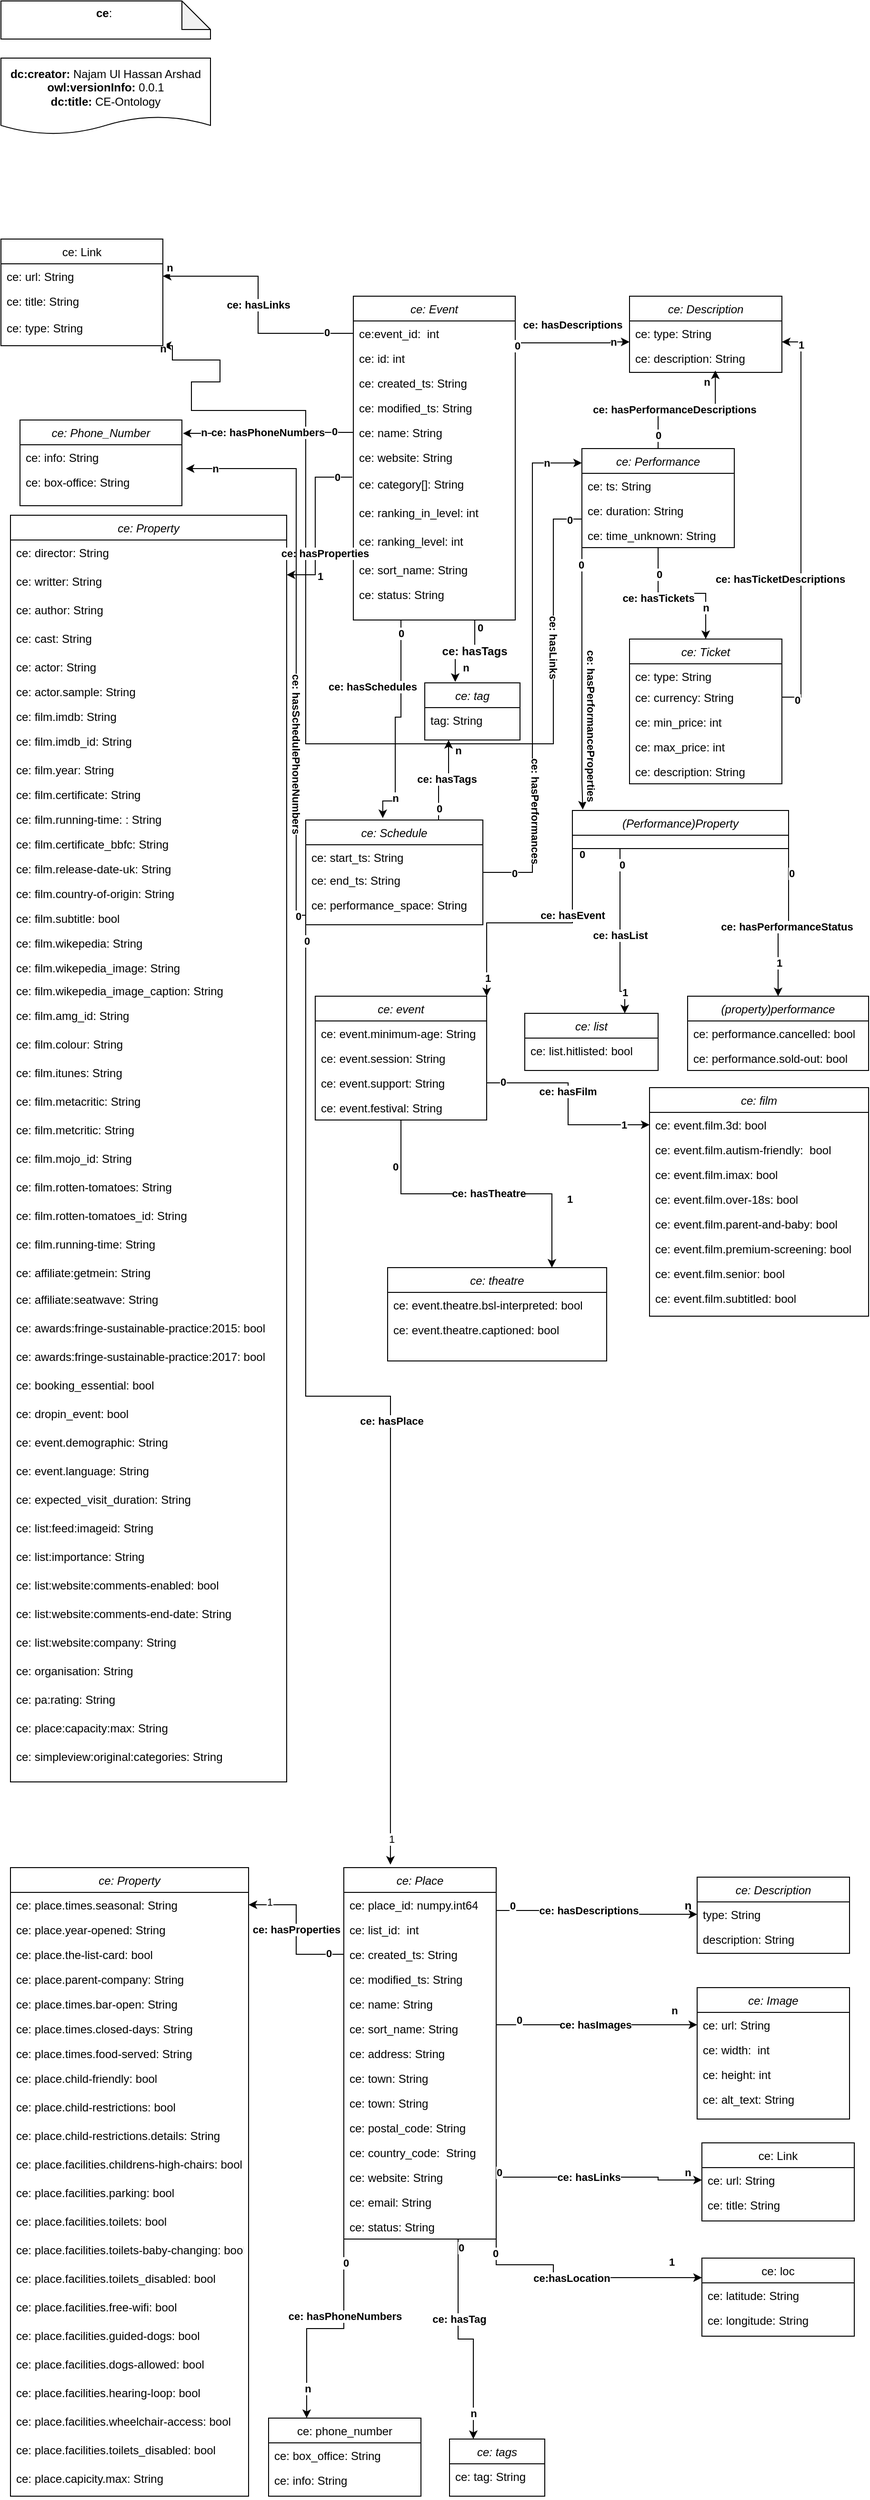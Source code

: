 <mxfile version="18.2.0" type="device"><diagram id="J9ZwigaUIbMEA2L8UBUq" name="Page-1"><mxGraphModel dx="1773" dy="1814" grid="1" gridSize="10" guides="1" tooltips="1" connect="1" arrows="1" fold="1" page="1" pageScale="1" pageWidth="827" pageHeight="1169" math="0" shadow="0"><root><mxCell id="0"/><mxCell id="1" parent="0"/><mxCell id="mpCpjrDfI7IkwnlVrIgK-327" style="edgeStyle=orthogonalEdgeStyle;rounded=0;orthogonalLoop=1;jettySize=auto;html=1;exitX=1;exitY=1;exitDx=0;exitDy=0;entryX=0;entryY=0.25;entryDx=0;entryDy=0;" edge="1" parent="1" source="mpCpjrDfI7IkwnlVrIgK-339" target="mpCpjrDfI7IkwnlVrIgK-400"><mxGeometry relative="1" as="geometry"><Array as="points"><mxPoint x="509" y="1227"/><mxPoint x="569" y="1227"/></Array></mxGeometry></mxCell><mxCell id="mpCpjrDfI7IkwnlVrIgK-328" value="&lt;b&gt;ce:hasLocation&lt;/b&gt;" style="edgeLabel;html=1;align=center;verticalAlign=middle;resizable=0;points=[];" vertex="1" connectable="0" parent="mpCpjrDfI7IkwnlVrIgK-327"><mxGeometry x="-0.074" relative="1" as="geometry"><mxPoint as="offset"/></mxGeometry></mxCell><mxCell id="mpCpjrDfI7IkwnlVrIgK-329" value="0" style="edgeLabel;html=1;align=center;verticalAlign=middle;resizable=0;points=[];fontStyle=1" vertex="1" connectable="0" parent="mpCpjrDfI7IkwnlVrIgK-327"><mxGeometry x="-0.719" y="1" relative="1" as="geometry"><mxPoint x="-10" y="-11" as="offset"/></mxGeometry></mxCell><mxCell id="mpCpjrDfI7IkwnlVrIgK-330" value="1" style="edgeLabel;html=1;align=center;verticalAlign=middle;resizable=0;points=[];fontStyle=1" vertex="1" connectable="0" parent="mpCpjrDfI7IkwnlVrIgK-327"><mxGeometry x="0.587" relative="1" as="geometry"><mxPoint x="21" y="-17" as="offset"/></mxGeometry></mxCell><mxCell id="mpCpjrDfI7IkwnlVrIgK-331" style="edgeStyle=orthogonalEdgeStyle;rounded=0;orthogonalLoop=1;jettySize=auto;html=1;exitX=0;exitY=1;exitDx=0;exitDy=0;entryX=0.25;entryY=0;entryDx=0;entryDy=0;" edge="1" parent="1" source="mpCpjrDfI7IkwnlVrIgK-339" target="mpCpjrDfI7IkwnlVrIgK-403"><mxGeometry relative="1" as="geometry"/></mxCell><mxCell id="mpCpjrDfI7IkwnlVrIgK-332" value="&lt;b&gt;ce: hasPhoneNumbers&lt;/b&gt;" style="edgeLabel;html=1;align=center;verticalAlign=middle;resizable=0;points=[];" vertex="1" connectable="0" parent="mpCpjrDfI7IkwnlVrIgK-331"><mxGeometry x="-0.289" y="1" relative="1" as="geometry"><mxPoint as="offset"/></mxGeometry></mxCell><mxCell id="mpCpjrDfI7IkwnlVrIgK-333" value="&lt;b&gt;0&lt;/b&gt;" style="edgeLabel;html=1;align=center;verticalAlign=middle;resizable=0;points=[];" vertex="1" connectable="0" parent="mpCpjrDfI7IkwnlVrIgK-331"><mxGeometry x="-0.778" y="2" relative="1" as="geometry"><mxPoint as="offset"/></mxGeometry></mxCell><mxCell id="mpCpjrDfI7IkwnlVrIgK-334" value="&lt;b&gt;n&lt;/b&gt;" style="edgeLabel;html=1;align=center;verticalAlign=middle;resizable=0;points=[];" vertex="1" connectable="0" parent="mpCpjrDfI7IkwnlVrIgK-331"><mxGeometry x="0.724" y="1" relative="1" as="geometry"><mxPoint as="offset"/></mxGeometry></mxCell><mxCell id="mpCpjrDfI7IkwnlVrIgK-335" style="edgeStyle=orthogonalEdgeStyle;rounded=0;orthogonalLoop=1;jettySize=auto;html=1;exitX=0.75;exitY=1;exitDx=0;exitDy=0;entryX=0.25;entryY=0;entryDx=0;entryDy=0;" edge="1" parent="1" source="mpCpjrDfI7IkwnlVrIgK-339" target="mpCpjrDfI7IkwnlVrIgK-406"><mxGeometry relative="1" as="geometry"/></mxCell><mxCell id="mpCpjrDfI7IkwnlVrIgK-336" value="0" style="edgeLabel;html=1;align=center;verticalAlign=middle;resizable=0;points=[];fontStyle=1" vertex="1" connectable="0" parent="mpCpjrDfI7IkwnlVrIgK-335"><mxGeometry x="-0.923" y="3" relative="1" as="geometry"><mxPoint as="offset"/></mxGeometry></mxCell><mxCell id="mpCpjrDfI7IkwnlVrIgK-337" value="&lt;b&gt;n&lt;/b&gt;" style="edgeLabel;html=1;align=center;verticalAlign=middle;resizable=0;points=[];" vertex="1" connectable="0" parent="mpCpjrDfI7IkwnlVrIgK-335"><mxGeometry x="0.755" relative="1" as="geometry"><mxPoint as="offset"/></mxGeometry></mxCell><mxCell id="mpCpjrDfI7IkwnlVrIgK-338" value="&lt;b&gt;ce: hasTag&lt;/b&gt;" style="edgeLabel;html=1;align=center;verticalAlign=middle;resizable=0;points=[];" vertex="1" connectable="0" parent="mpCpjrDfI7IkwnlVrIgK-335"><mxGeometry x="-0.262" y="1" relative="1" as="geometry"><mxPoint as="offset"/></mxGeometry></mxCell><mxCell id="mpCpjrDfI7IkwnlVrIgK-339" value="ce: Place" style="swimlane;fontStyle=2;align=center;verticalAlign=top;childLayout=stackLayout;horizontal=1;startSize=26;horizontalStack=0;resizeParent=1;resizeLast=0;collapsible=1;marginBottom=0;rounded=0;shadow=0;strokeWidth=1;" vertex="1" parent="1"><mxGeometry x="349" y="810" width="160" height="390" as="geometry"><mxRectangle x="230" y="140" width="160" height="26" as="alternateBounds"/></mxGeometry></mxCell><mxCell id="mpCpjrDfI7IkwnlVrIgK-340" value="ce: place_id: numpy.int64" style="text;align=left;verticalAlign=top;spacingLeft=4;spacingRight=4;overflow=hidden;rotatable=0;points=[[0,0.5],[1,0.5]];portConstraint=eastwest;" vertex="1" parent="mpCpjrDfI7IkwnlVrIgK-339"><mxGeometry y="26" width="160" height="26" as="geometry"/></mxCell><mxCell id="mpCpjrDfI7IkwnlVrIgK-341" value="ce: list_id:  int" style="text;align=left;verticalAlign=top;spacingLeft=4;spacingRight=4;overflow=hidden;rotatable=0;points=[[0,0.5],[1,0.5]];portConstraint=eastwest;rounded=0;shadow=0;html=0;" vertex="1" parent="mpCpjrDfI7IkwnlVrIgK-339"><mxGeometry y="52" width="160" height="26" as="geometry"/></mxCell><mxCell id="mpCpjrDfI7IkwnlVrIgK-342" value="ce: created_ts: String" style="text;align=left;verticalAlign=top;spacingLeft=4;spacingRight=4;overflow=hidden;rotatable=0;points=[[0,0.5],[1,0.5]];portConstraint=eastwest;rounded=0;shadow=0;html=0;" vertex="1" parent="mpCpjrDfI7IkwnlVrIgK-339"><mxGeometry y="78" width="160" height="26" as="geometry"/></mxCell><mxCell id="mpCpjrDfI7IkwnlVrIgK-343" value="ce: modified_ts: String" style="text;align=left;verticalAlign=top;spacingLeft=4;spacingRight=4;overflow=hidden;rotatable=0;points=[[0,0.5],[1,0.5]];portConstraint=eastwest;rounded=0;shadow=0;html=0;" vertex="1" parent="mpCpjrDfI7IkwnlVrIgK-339"><mxGeometry y="104" width="160" height="26" as="geometry"/></mxCell><mxCell id="mpCpjrDfI7IkwnlVrIgK-344" value="ce: name: String" style="text;align=left;verticalAlign=top;spacingLeft=4;spacingRight=4;overflow=hidden;rotatable=0;points=[[0,0.5],[1,0.5]];portConstraint=eastwest;rounded=0;shadow=0;html=0;" vertex="1" parent="mpCpjrDfI7IkwnlVrIgK-339"><mxGeometry y="130" width="160" height="26" as="geometry"/></mxCell><mxCell id="mpCpjrDfI7IkwnlVrIgK-345" value="ce: sort_name: String" style="text;align=left;verticalAlign=top;spacingLeft=4;spacingRight=4;overflow=hidden;rotatable=0;points=[[0,0.5],[1,0.5]];portConstraint=eastwest;rounded=0;shadow=0;html=0;" vertex="1" parent="mpCpjrDfI7IkwnlVrIgK-339"><mxGeometry y="156" width="160" height="26" as="geometry"/></mxCell><mxCell id="mpCpjrDfI7IkwnlVrIgK-346" value="ce: address: String" style="text;align=left;verticalAlign=top;spacingLeft=4;spacingRight=4;overflow=hidden;rotatable=0;points=[[0,0.5],[1,0.5]];portConstraint=eastwest;rounded=0;shadow=0;html=0;" vertex="1" parent="mpCpjrDfI7IkwnlVrIgK-339"><mxGeometry y="182" width="160" height="26" as="geometry"/></mxCell><mxCell id="mpCpjrDfI7IkwnlVrIgK-347" value="ce: town: String" style="text;align=left;verticalAlign=top;spacingLeft=4;spacingRight=4;overflow=hidden;rotatable=0;points=[[0,0.5],[1,0.5]];portConstraint=eastwest;rounded=0;shadow=0;html=0;" vertex="1" parent="mpCpjrDfI7IkwnlVrIgK-339"><mxGeometry y="208" width="160" height="26" as="geometry"/></mxCell><mxCell id="mpCpjrDfI7IkwnlVrIgK-1116" value="ce: town: String" style="text;align=left;verticalAlign=top;spacingLeft=4;spacingRight=4;overflow=hidden;rotatable=0;points=[[0,0.5],[1,0.5]];portConstraint=eastwest;rounded=0;shadow=0;html=0;" vertex="1" parent="mpCpjrDfI7IkwnlVrIgK-339"><mxGeometry y="234" width="160" height="26" as="geometry"/></mxCell><mxCell id="mpCpjrDfI7IkwnlVrIgK-348" value="ce: postal_code: String" style="text;align=left;verticalAlign=top;spacingLeft=4;spacingRight=4;overflow=hidden;rotatable=0;points=[[0,0.5],[1,0.5]];portConstraint=eastwest;rounded=0;shadow=0;html=0;" vertex="1" parent="mpCpjrDfI7IkwnlVrIgK-339"><mxGeometry y="260" width="160" height="26" as="geometry"/></mxCell><mxCell id="mpCpjrDfI7IkwnlVrIgK-349" value="ce: country_code:  String" style="text;align=left;verticalAlign=top;spacingLeft=4;spacingRight=4;overflow=hidden;rotatable=0;points=[[0,0.5],[1,0.5]];portConstraint=eastwest;rounded=0;shadow=0;html=0;" vertex="1" parent="mpCpjrDfI7IkwnlVrIgK-339"><mxGeometry y="286" width="160" height="26" as="geometry"/></mxCell><mxCell id="mpCpjrDfI7IkwnlVrIgK-350" value="ce: website: String" style="text;align=left;verticalAlign=top;spacingLeft=4;spacingRight=4;overflow=hidden;rotatable=0;points=[[0,0.5],[1,0.5]];portConstraint=eastwest;rounded=0;shadow=0;html=0;" vertex="1" parent="mpCpjrDfI7IkwnlVrIgK-339"><mxGeometry y="312" width="160" height="26" as="geometry"/></mxCell><mxCell id="mpCpjrDfI7IkwnlVrIgK-351" value="ce: email: String" style="text;align=left;verticalAlign=top;spacingLeft=4;spacingRight=4;overflow=hidden;rotatable=0;points=[[0,0.5],[1,0.5]];portConstraint=eastwest;rounded=0;shadow=0;html=0;" vertex="1" parent="mpCpjrDfI7IkwnlVrIgK-339"><mxGeometry y="338" width="160" height="26" as="geometry"/></mxCell><mxCell id="mpCpjrDfI7IkwnlVrIgK-352" value="ce: status: String" style="text;align=left;verticalAlign=top;spacingLeft=4;spacingRight=4;overflow=hidden;rotatable=0;points=[[0,0.5],[1,0.5]];portConstraint=eastwest;rounded=0;shadow=0;html=0;" vertex="1" parent="mpCpjrDfI7IkwnlVrIgK-339"><mxGeometry y="364" width="160" height="26" as="geometry"/></mxCell><mxCell id="mpCpjrDfI7IkwnlVrIgK-353" value="ce: Image" style="swimlane;fontStyle=2;align=center;verticalAlign=top;childLayout=stackLayout;horizontal=1;startSize=26;horizontalStack=0;resizeParent=1;resizeLast=0;collapsible=1;marginBottom=0;rounded=0;shadow=0;strokeWidth=1;" vertex="1" parent="1"><mxGeometry x="720" y="936" width="160" height="138" as="geometry"><mxRectangle x="130" y="380" width="160" height="26" as="alternateBounds"/></mxGeometry></mxCell><mxCell id="mpCpjrDfI7IkwnlVrIgK-354" value="ce: url: String" style="text;align=left;verticalAlign=top;spacingLeft=4;spacingRight=4;overflow=hidden;rotatable=0;points=[[0,0.5],[1,0.5]];portConstraint=eastwest;rounded=0;shadow=0;html=0;" vertex="1" parent="mpCpjrDfI7IkwnlVrIgK-353"><mxGeometry y="26" width="160" height="26" as="geometry"/></mxCell><mxCell id="mpCpjrDfI7IkwnlVrIgK-355" value="ce: width:  int" style="text;align=left;verticalAlign=top;spacingLeft=4;spacingRight=4;overflow=hidden;rotatable=0;points=[[0,0.5],[1,0.5]];portConstraint=eastwest;" vertex="1" parent="mpCpjrDfI7IkwnlVrIgK-353"><mxGeometry y="52" width="160" height="26" as="geometry"/></mxCell><mxCell id="mpCpjrDfI7IkwnlVrIgK-356" value="ce: height: int" style="text;align=left;verticalAlign=top;spacingLeft=4;spacingRight=4;overflow=hidden;rotatable=0;points=[[0,0.5],[1,0.5]];portConstraint=eastwest;" vertex="1" parent="mpCpjrDfI7IkwnlVrIgK-353"><mxGeometry y="78" width="160" height="26" as="geometry"/></mxCell><mxCell id="mpCpjrDfI7IkwnlVrIgK-357" value="ce: alt_text: String" style="text;align=left;verticalAlign=top;spacingLeft=4;spacingRight=4;overflow=hidden;rotatable=0;points=[[0,0.5],[1,0.5]];portConstraint=eastwest;" vertex="1" parent="mpCpjrDfI7IkwnlVrIgK-353"><mxGeometry y="104" width="160" height="26" as="geometry"/></mxCell><mxCell id="mpCpjrDfI7IkwnlVrIgK-358" value="ce: Description" style="swimlane;fontStyle=2;align=center;verticalAlign=top;childLayout=stackLayout;horizontal=1;startSize=26;horizontalStack=0;resizeParent=1;resizeLast=0;collapsible=1;marginBottom=0;rounded=0;shadow=0;strokeWidth=1;" vertex="1" parent="1"><mxGeometry x="720" y="820" width="160" height="80" as="geometry"><mxRectangle x="550" y="140" width="160" height="26" as="alternateBounds"/></mxGeometry></mxCell><mxCell id="mpCpjrDfI7IkwnlVrIgK-359" value="type: String" style="text;align=left;verticalAlign=top;spacingLeft=4;spacingRight=4;overflow=hidden;rotatable=0;points=[[0,0.5],[1,0.5]];portConstraint=eastwest;" vertex="1" parent="mpCpjrDfI7IkwnlVrIgK-358"><mxGeometry y="26" width="160" height="26" as="geometry"/></mxCell><mxCell id="mpCpjrDfI7IkwnlVrIgK-360" value="description: String" style="text;align=left;verticalAlign=top;spacingLeft=4;spacingRight=4;overflow=hidden;rotatable=0;points=[[0,0.5],[1,0.5]];portConstraint=eastwest;rounded=0;shadow=0;html=0;" vertex="1" parent="mpCpjrDfI7IkwnlVrIgK-358"><mxGeometry y="52" width="160" height="26" as="geometry"/></mxCell><mxCell id="mpCpjrDfI7IkwnlVrIgK-361" style="edgeStyle=orthogonalEdgeStyle;rounded=0;orthogonalLoop=1;jettySize=auto;html=1;exitX=1;exitY=0.5;exitDx=0;exitDy=0;entryX=0;entryY=0.5;entryDx=0;entryDy=0;" edge="1" parent="1" source="mpCpjrDfI7IkwnlVrIgK-340" target="mpCpjrDfI7IkwnlVrIgK-359"><mxGeometry relative="1" as="geometry"><mxPoint x="629" y="855" as="targetPoint"/><Array as="points"><mxPoint x="509" y="855"/><mxPoint x="629" y="855"/><mxPoint x="629" y="859"/></Array></mxGeometry></mxCell><mxCell id="mpCpjrDfI7IkwnlVrIgK-362" value="&lt;b&gt;ce: hasDescriptions&lt;/b&gt;" style="edgeLabel;html=1;align=center;verticalAlign=middle;resizable=0;points=[];" vertex="1" connectable="0" parent="mpCpjrDfI7IkwnlVrIgK-361"><mxGeometry x="-0.213" relative="1" as="geometry"><mxPoint x="16" as="offset"/></mxGeometry></mxCell><mxCell id="mpCpjrDfI7IkwnlVrIgK-363" value="0" style="edgeLabel;html=1;align=center;verticalAlign=middle;resizable=0;points=[];fontStyle=1" vertex="1" connectable="0" parent="mpCpjrDfI7IkwnlVrIgK-361"><mxGeometry x="-0.813" y="-3" relative="1" as="geometry"><mxPoint x="2" y="-8" as="offset"/></mxGeometry></mxCell><mxCell id="mpCpjrDfI7IkwnlVrIgK-365" value="ce: Property" style="swimlane;fontStyle=2;align=center;verticalAlign=top;childLayout=stackLayout;horizontal=1;startSize=26;horizontalStack=0;resizeParent=1;resizeLast=0;collapsible=1;marginBottom=0;rounded=0;shadow=0;strokeWidth=1;" vertex="1" parent="1"><mxGeometry x="-1" y="810" width="250" height="660" as="geometry"><mxRectangle x="130" y="380" width="160" height="26" as="alternateBounds"/></mxGeometry></mxCell><mxCell id="mpCpjrDfI7IkwnlVrIgK-366" value="ce: place.times.seasonal: String" style="text;align=left;verticalAlign=top;spacingLeft=4;spacingRight=4;overflow=hidden;rotatable=0;points=[[0,0.5],[1,0.5]];portConstraint=eastwest;" vertex="1" parent="mpCpjrDfI7IkwnlVrIgK-365"><mxGeometry y="26" width="250" height="26" as="geometry"/></mxCell><mxCell id="mpCpjrDfI7IkwnlVrIgK-367" value="ce: place.year-opened: String" style="text;align=left;verticalAlign=top;spacingLeft=4;spacingRight=4;overflow=hidden;rotatable=0;points=[[0,0.5],[1,0.5]];portConstraint=eastwest;" vertex="1" parent="mpCpjrDfI7IkwnlVrIgK-365"><mxGeometry y="52" width="250" height="26" as="geometry"/></mxCell><mxCell id="mpCpjrDfI7IkwnlVrIgK-368" value="ce: place.the-list-card: bool" style="text;align=left;verticalAlign=top;spacingLeft=4;spacingRight=4;overflow=hidden;rotatable=0;points=[[0,0.5],[1,0.5]];portConstraint=eastwest;" vertex="1" parent="mpCpjrDfI7IkwnlVrIgK-365"><mxGeometry y="78" width="250" height="26" as="geometry"/></mxCell><mxCell id="mpCpjrDfI7IkwnlVrIgK-369" value="ce: place.parent-company: String" style="text;align=left;verticalAlign=top;spacingLeft=4;spacingRight=4;overflow=hidden;rotatable=0;points=[[0,0.5],[1,0.5]];portConstraint=eastwest;" vertex="1" parent="mpCpjrDfI7IkwnlVrIgK-365"><mxGeometry y="104" width="250" height="26" as="geometry"/></mxCell><mxCell id="mpCpjrDfI7IkwnlVrIgK-370" value="ce: place.times.bar-open: String" style="text;align=left;verticalAlign=top;spacingLeft=4;spacingRight=4;overflow=hidden;rotatable=0;points=[[0,0.5],[1,0.5]];portConstraint=eastwest;" vertex="1" parent="mpCpjrDfI7IkwnlVrIgK-365"><mxGeometry y="130" width="250" height="26" as="geometry"/></mxCell><mxCell id="mpCpjrDfI7IkwnlVrIgK-371" value="ce: place.times.closed-days: String" style="text;align=left;verticalAlign=top;spacingLeft=4;spacingRight=4;overflow=hidden;rotatable=0;points=[[0,0.5],[1,0.5]];portConstraint=eastwest;" vertex="1" parent="mpCpjrDfI7IkwnlVrIgK-365"><mxGeometry y="156" width="250" height="26" as="geometry"/></mxCell><mxCell id="mpCpjrDfI7IkwnlVrIgK-372" value="ce: place.times.food-served: String" style="text;align=left;verticalAlign=top;spacingLeft=4;spacingRight=4;overflow=hidden;rotatable=0;points=[[0,0.5],[1,0.5]];portConstraint=eastwest;" vertex="1" parent="mpCpjrDfI7IkwnlVrIgK-365"><mxGeometry y="182" width="250" height="26" as="geometry"/></mxCell><mxCell id="mpCpjrDfI7IkwnlVrIgK-373" value="ce: place.child-friendly: bool" style="text;align=left;verticalAlign=top;spacingLeft=4;spacingRight=4;overflow=hidden;rotatable=0;points=[[0,0.5],[1,0.5]];portConstraint=eastwest;" vertex="1" parent="mpCpjrDfI7IkwnlVrIgK-365"><mxGeometry y="208" width="250" height="30" as="geometry"/></mxCell><mxCell id="mpCpjrDfI7IkwnlVrIgK-374" value="ce: place.child-restrictions: bool" style="text;align=left;verticalAlign=top;spacingLeft=4;spacingRight=4;overflow=hidden;rotatable=0;points=[[0,0.5],[1,0.5]];portConstraint=eastwest;" vertex="1" parent="mpCpjrDfI7IkwnlVrIgK-365"><mxGeometry y="238" width="250" height="30" as="geometry"/></mxCell><mxCell id="mpCpjrDfI7IkwnlVrIgK-375" value="ce: place.child-restrictions.details: String" style="text;align=left;verticalAlign=top;spacingLeft=4;spacingRight=4;overflow=hidden;rotatable=0;points=[[0,0.5],[1,0.5]];portConstraint=eastwest;" vertex="1" parent="mpCpjrDfI7IkwnlVrIgK-365"><mxGeometry y="268" width="250" height="30" as="geometry"/></mxCell><mxCell id="mpCpjrDfI7IkwnlVrIgK-376" value="ce: place.facilities.childrens-high-chairs: bool" style="text;align=left;verticalAlign=top;spacingLeft=4;spacingRight=4;overflow=hidden;rotatable=0;points=[[0,0.5],[1,0.5]];portConstraint=eastwest;" vertex="1" parent="mpCpjrDfI7IkwnlVrIgK-365"><mxGeometry y="298" width="250" height="30" as="geometry"/></mxCell><mxCell id="mpCpjrDfI7IkwnlVrIgK-377" value="ce: place.facilities.parking: bool" style="text;align=left;verticalAlign=top;spacingLeft=4;spacingRight=4;overflow=hidden;rotatable=0;points=[[0,0.5],[1,0.5]];portConstraint=eastwest;" vertex="1" parent="mpCpjrDfI7IkwnlVrIgK-365"><mxGeometry y="328" width="250" height="30" as="geometry"/></mxCell><mxCell id="mpCpjrDfI7IkwnlVrIgK-378" value="ce: place.facilities.toilets: bool" style="text;align=left;verticalAlign=top;spacingLeft=4;spacingRight=4;overflow=hidden;rotatable=0;points=[[0,0.5],[1,0.5]];portConstraint=eastwest;" vertex="1" parent="mpCpjrDfI7IkwnlVrIgK-365"><mxGeometry y="358" width="250" height="30" as="geometry"/></mxCell><mxCell id="mpCpjrDfI7IkwnlVrIgK-379" value="ce: place.facilities.toilets-baby-changing: bool" style="text;align=left;verticalAlign=top;spacingLeft=4;spacingRight=4;overflow=hidden;rotatable=0;points=[[0,0.5],[1,0.5]];portConstraint=eastwest;" vertex="1" parent="mpCpjrDfI7IkwnlVrIgK-365"><mxGeometry y="388" width="250" height="30" as="geometry"/></mxCell><mxCell id="mpCpjrDfI7IkwnlVrIgK-380" value="ce: place.facilities.toilets_disabled: bool" style="text;align=left;verticalAlign=top;spacingLeft=4;spacingRight=4;overflow=hidden;rotatable=0;points=[[0,0.5],[1,0.5]];portConstraint=eastwest;" vertex="1" parent="mpCpjrDfI7IkwnlVrIgK-365"><mxGeometry y="418" width="250" height="30" as="geometry"/></mxCell><mxCell id="mpCpjrDfI7IkwnlVrIgK-381" value="ce: place.facilities.free-wifi: bool" style="text;align=left;verticalAlign=top;spacingLeft=4;spacingRight=4;overflow=hidden;rotatable=0;points=[[0,0.5],[1,0.5]];portConstraint=eastwest;" vertex="1" parent="mpCpjrDfI7IkwnlVrIgK-365"><mxGeometry y="448" width="250" height="30" as="geometry"/></mxCell><mxCell id="mpCpjrDfI7IkwnlVrIgK-382" value="ce: place.facilities.guided-dogs: bool" style="text;align=left;verticalAlign=top;spacingLeft=4;spacingRight=4;overflow=hidden;rotatable=0;points=[[0,0.5],[1,0.5]];portConstraint=eastwest;" vertex="1" parent="mpCpjrDfI7IkwnlVrIgK-365"><mxGeometry y="478" width="250" height="30" as="geometry"/></mxCell><mxCell id="mpCpjrDfI7IkwnlVrIgK-383" value="ce: place.facilities.dogs-allowed: bool" style="text;align=left;verticalAlign=top;spacingLeft=4;spacingRight=4;overflow=hidden;rotatable=0;points=[[0,0.5],[1,0.5]];portConstraint=eastwest;" vertex="1" parent="mpCpjrDfI7IkwnlVrIgK-365"><mxGeometry y="508" width="250" height="30" as="geometry"/></mxCell><mxCell id="mpCpjrDfI7IkwnlVrIgK-384" value="ce: place.facilities.hearing-loop: bool" style="text;align=left;verticalAlign=top;spacingLeft=4;spacingRight=4;overflow=hidden;rotatable=0;points=[[0,0.5],[1,0.5]];portConstraint=eastwest;" vertex="1" parent="mpCpjrDfI7IkwnlVrIgK-365"><mxGeometry y="538" width="250" height="30" as="geometry"/></mxCell><mxCell id="mpCpjrDfI7IkwnlVrIgK-385" value="ce: place.facilities.wheelchair-access: bool" style="text;align=left;verticalAlign=top;spacingLeft=4;spacingRight=4;overflow=hidden;rotatable=0;points=[[0,0.5],[1,0.5]];portConstraint=eastwest;" vertex="1" parent="mpCpjrDfI7IkwnlVrIgK-365"><mxGeometry y="568" width="250" height="30" as="geometry"/></mxCell><mxCell id="mpCpjrDfI7IkwnlVrIgK-386" value="ce: place.facilities.toilets_disabled: bool" style="text;align=left;verticalAlign=top;spacingLeft=4;spacingRight=4;overflow=hidden;rotatable=0;points=[[0,0.5],[1,0.5]];portConstraint=eastwest;" vertex="1" parent="mpCpjrDfI7IkwnlVrIgK-365"><mxGeometry y="598" width="250" height="30" as="geometry"/></mxCell><mxCell id="mpCpjrDfI7IkwnlVrIgK-387" value="ce: place.capicity.max: String" style="text;align=left;verticalAlign=top;spacingLeft=4;spacingRight=4;overflow=hidden;rotatable=0;points=[[0,0.5],[1,0.5]];portConstraint=eastwest;" vertex="1" parent="mpCpjrDfI7IkwnlVrIgK-365"><mxGeometry y="628" width="250" height="32" as="geometry"/></mxCell><mxCell id="mpCpjrDfI7IkwnlVrIgK-388" value="ce: Link" style="swimlane;fontStyle=0;align=center;verticalAlign=top;childLayout=stackLayout;horizontal=1;startSize=26;horizontalStack=0;resizeParent=1;resizeLast=0;collapsible=1;marginBottom=0;rounded=0;shadow=0;strokeWidth=1;" vertex="1" parent="1"><mxGeometry x="725" y="1099" width="160" height="82" as="geometry"><mxRectangle x="340" y="380" width="170" height="26" as="alternateBounds"/></mxGeometry></mxCell><mxCell id="mpCpjrDfI7IkwnlVrIgK-389" value="ce: url: String" style="text;align=left;verticalAlign=top;spacingLeft=4;spacingRight=4;overflow=hidden;rotatable=0;points=[[0,0.5],[1,0.5]];portConstraint=eastwest;rounded=0;shadow=0;html=0;" vertex="1" parent="mpCpjrDfI7IkwnlVrIgK-388"><mxGeometry y="26" width="160" height="26" as="geometry"/></mxCell><mxCell id="mpCpjrDfI7IkwnlVrIgK-390" value="ce: title: String" style="text;align=left;verticalAlign=top;spacingLeft=4;spacingRight=4;overflow=hidden;rotatable=0;points=[[0,0.5],[1,0.5]];portConstraint=eastwest;rounded=0;shadow=0;html=0;" vertex="1" parent="mpCpjrDfI7IkwnlVrIgK-388"><mxGeometry y="52" width="160" height="30" as="geometry"/></mxCell><mxCell id="mpCpjrDfI7IkwnlVrIgK-391" value="&lt;b&gt;ce: hasLinks&lt;/b&gt;" style="edgeStyle=orthogonalEdgeStyle;rounded=0;orthogonalLoop=1;jettySize=auto;html=1;exitX=1;exitY=0.5;exitDx=0;exitDy=0;entryX=0;entryY=0.5;entryDx=0;entryDy=0;" edge="1" parent="1" target="mpCpjrDfI7IkwnlVrIgK-389"><mxGeometry relative="1" as="geometry"><mxPoint x="629" y="1135" as="targetPoint"/><Array as="points"><mxPoint x="509" y="1135"/><mxPoint x="679" y="1135"/></Array><mxPoint x="509" y="1109" as="sourcePoint"/></mxGeometry></mxCell><mxCell id="mpCpjrDfI7IkwnlVrIgK-392" value="0" style="edgeLabel;html=1;align=center;verticalAlign=middle;resizable=0;points=[];fontStyle=1" vertex="1" connectable="0" parent="mpCpjrDfI7IkwnlVrIgK-391"><mxGeometry x="-0.827" y="3" relative="1" as="geometry"><mxPoint as="offset"/></mxGeometry></mxCell><mxCell id="mpCpjrDfI7IkwnlVrIgK-393" value="&lt;b&gt;n&lt;/b&gt;" style="edgeLabel;html=1;align=center;verticalAlign=middle;resizable=0;points=[];" vertex="1" connectable="0" parent="mpCpjrDfI7IkwnlVrIgK-391"><mxGeometry x="0.6" y="-3" relative="1" as="geometry"><mxPoint x="34" y="-5" as="offset"/></mxGeometry></mxCell><mxCell id="mpCpjrDfI7IkwnlVrIgK-394" value="&lt;b&gt;ce: hasImages&lt;/b&gt;" style="edgeStyle=orthogonalEdgeStyle;rounded=0;orthogonalLoop=1;jettySize=auto;html=1;exitX=1;exitY=0.5;exitDx=0;exitDy=0;entryX=0;entryY=0.5;entryDx=0;entryDy=0;" edge="1" parent="1" source="mpCpjrDfI7IkwnlVrIgK-345" target="mpCpjrDfI7IkwnlVrIgK-354"><mxGeometry relative="1" as="geometry"><Array as="points"><mxPoint x="509" y="975"/></Array></mxGeometry></mxCell><mxCell id="mpCpjrDfI7IkwnlVrIgK-395" value="0" style="edgeLabel;html=1;align=center;verticalAlign=middle;resizable=0;points=[];fontStyle=1" vertex="1" connectable="0" parent="mpCpjrDfI7IkwnlVrIgK-394"><mxGeometry x="-0.71" y="-1" relative="1" as="geometry"><mxPoint x="-3" y="-6" as="offset"/></mxGeometry></mxCell><mxCell id="mpCpjrDfI7IkwnlVrIgK-396" value="n" style="edgeLabel;html=1;align=center;verticalAlign=middle;resizable=0;points=[];fontStyle=1" vertex="1" connectable="0" parent="mpCpjrDfI7IkwnlVrIgK-394"><mxGeometry x="0.661" y="1" relative="1" as="geometry"><mxPoint x="12" y="-14" as="offset"/></mxGeometry></mxCell><mxCell id="mpCpjrDfI7IkwnlVrIgK-397" value="&lt;b&gt;ce: hasProperties&lt;/b&gt;" style="edgeStyle=orthogonalEdgeStyle;rounded=0;orthogonalLoop=1;jettySize=auto;html=1;exitX=0;exitY=0.5;exitDx=0;exitDy=0;entryX=1;entryY=0.5;entryDx=0;entryDy=0;" edge="1" parent="1" source="mpCpjrDfI7IkwnlVrIgK-342" target="mpCpjrDfI7IkwnlVrIgK-366"><mxGeometry relative="1" as="geometry"/></mxCell><mxCell id="mpCpjrDfI7IkwnlVrIgK-398" value="0" style="edgeLabel;html=1;align=center;verticalAlign=middle;resizable=0;points=[];fontStyle=1" vertex="1" connectable="0" parent="mpCpjrDfI7IkwnlVrIgK-397"><mxGeometry x="-0.785" y="-1" relative="1" as="geometry"><mxPoint as="offset"/></mxGeometry></mxCell><mxCell id="mpCpjrDfI7IkwnlVrIgK-399" value="1" style="edgeLabel;html=1;align=center;verticalAlign=middle;resizable=0;points=[];" vertex="1" connectable="0" parent="mpCpjrDfI7IkwnlVrIgK-397"><mxGeometry x="0.708" y="-3" relative="1" as="geometry"><mxPoint as="offset"/></mxGeometry></mxCell><mxCell id="mpCpjrDfI7IkwnlVrIgK-400" value="ce: loc" style="swimlane;fontStyle=0;align=center;verticalAlign=top;childLayout=stackLayout;horizontal=1;startSize=26;horizontalStack=0;resizeParent=1;resizeLast=0;collapsible=1;marginBottom=0;rounded=0;shadow=0;strokeWidth=1;" vertex="1" parent="1"><mxGeometry x="725" y="1220" width="160" height="82" as="geometry"><mxRectangle x="340" y="380" width="170" height="26" as="alternateBounds"/></mxGeometry></mxCell><mxCell id="mpCpjrDfI7IkwnlVrIgK-401" value="ce: latitude: String" style="text;align=left;verticalAlign=top;spacingLeft=4;spacingRight=4;overflow=hidden;rotatable=0;points=[[0,0.5],[1,0.5]];portConstraint=eastwest;rounded=0;shadow=0;html=0;" vertex="1" parent="mpCpjrDfI7IkwnlVrIgK-400"><mxGeometry y="26" width="160" height="26" as="geometry"/></mxCell><mxCell id="mpCpjrDfI7IkwnlVrIgK-402" value="ce: longitude: String" style="text;align=left;verticalAlign=top;spacingLeft=4;spacingRight=4;overflow=hidden;rotatable=0;points=[[0,0.5],[1,0.5]];portConstraint=eastwest;rounded=0;shadow=0;html=0;" vertex="1" parent="mpCpjrDfI7IkwnlVrIgK-400"><mxGeometry y="52" width="160" height="30" as="geometry"/></mxCell><mxCell id="mpCpjrDfI7IkwnlVrIgK-403" value="ce: phone_number" style="swimlane;fontStyle=0;align=center;verticalAlign=top;childLayout=stackLayout;horizontal=1;startSize=26;horizontalStack=0;resizeParent=1;resizeLast=0;collapsible=1;marginBottom=0;rounded=0;shadow=0;strokeWidth=1;" vertex="1" parent="1"><mxGeometry x="270" y="1388" width="160" height="82" as="geometry"><mxRectangle x="340" y="380" width="170" height="26" as="alternateBounds"/></mxGeometry></mxCell><mxCell id="mpCpjrDfI7IkwnlVrIgK-404" value="ce: box_office: String" style="text;align=left;verticalAlign=top;spacingLeft=4;spacingRight=4;overflow=hidden;rotatable=0;points=[[0,0.5],[1,0.5]];portConstraint=eastwest;rounded=0;shadow=0;html=0;" vertex="1" parent="mpCpjrDfI7IkwnlVrIgK-403"><mxGeometry y="26" width="160" height="26" as="geometry"/></mxCell><mxCell id="mpCpjrDfI7IkwnlVrIgK-405" value="ce: info: String" style="text;align=left;verticalAlign=top;spacingLeft=4;spacingRight=4;overflow=hidden;rotatable=0;points=[[0,0.5],[1,0.5]];portConstraint=eastwest;rounded=0;shadow=0;html=0;" vertex="1" parent="mpCpjrDfI7IkwnlVrIgK-403"><mxGeometry y="52" width="160" height="30" as="geometry"/></mxCell><mxCell id="mpCpjrDfI7IkwnlVrIgK-406" value="ce: tags" style="swimlane;fontStyle=2;align=center;verticalAlign=top;childLayout=stackLayout;horizontal=1;startSize=26;horizontalStack=0;resizeParent=1;resizeLast=0;collapsible=1;marginBottom=0;rounded=0;shadow=0;strokeWidth=1;" vertex="1" parent="1"><mxGeometry x="460" y="1410" width="100" height="60" as="geometry"><mxRectangle x="130" y="380" width="160" height="26" as="alternateBounds"/></mxGeometry></mxCell><mxCell id="mpCpjrDfI7IkwnlVrIgK-407" value="ce: tag: String" style="text;align=left;verticalAlign=top;spacingLeft=4;spacingRight=4;overflow=hidden;rotatable=0;points=[[0,0.5],[1,0.5]];portConstraint=eastwest;" vertex="1" parent="mpCpjrDfI7IkwnlVrIgK-406"><mxGeometry y="26" width="100" height="26" as="geometry"/></mxCell><mxCell id="mpCpjrDfI7IkwnlVrIgK-408" value="&lt;span style=&quot;caret-color: rgba(0, 0, 0, 0); color: rgba(0, 0, 0, 0); font-family: monospace; font-size: 0px; font-style: normal; font-variant-caps: normal; font-weight: 400; letter-spacing: normal; text-align: start; text-indent: 0px; text-transform: none; word-spacing: 0px; -webkit-text-stroke-width: 0px; background-color: rgb(248, 249, 250); text-decoration: none; float: none; display: inline !important;&quot;&gt;%3CmxGraphModel%3E%3Croot%3E%3CmxCell%20id%3D%220%22%2F%3E%3CmxCell%20id%3D%221%22%20parent%3D%220%22%2F%3E%3CmxCell%20id%3D%222%22%20value%3D%22%26lt%3Bb%26gt%3Bschedules%26lt%3B%2Fb%26gt%3B%22%20style%3D%22edgeStyle%3DorthogonalEdgeStyle%3Brounded%3D0%3BorthogonalLoop%3D1%3BjettySize%3Dauto%3Bhtml%3D1%3BexitX%3D0.5%3BexitY%3D1%3BexitDx%3D0%3BexitDy%3D0%3B%22%20edge%3D%221%22%20source%3D%227%22%20target%3D%2226%22%20parent%3D%221%22%3E%3CmxGeometry%20relative%3D%221%22%20as%3D%22geometry%22%3E%3CArray%20as%3D%22points%22%3E%3CmxPoint%20x%3D%22420%22%20y%3D%22350%22%2F%3E%3CmxPoint%20x%3D%22420%22%20y%3D%22452%22%2F%3E%3CmxPoint%20x%3D%22414%22%20y%3D%22452%22%2F%3E%3C%2FArray%3E%3C%2FmxGeometry%3E%3C%2FmxCell%3E%3CmxCell%20id%3D%223%22%20value%3D%22%26lt%3Bb%26gt%3B0%26lt%3B%2Fb%26gt%3B%22%20style%3D%22edgeLabel%3Bhtml%3D1%3Balign%3Dcenter%3BverticalAlign%3Dmiddle%3Bresizable%3D0%3Bpoints%3D%5B%5D%3B%22%20vertex%3D%221%22%20connectable%3D%220%22%20parent%3D%222%22%3E%3CmxGeometry%20x%3D%22-0.663%22%20y%3D%221%22%20relative%3D%221%22%20as%3D%22geometry%22%3E%3CmxPoint%20x%3D%22-1%22%20y%3D%225%22%20as%3D%22offset%22%2F%3E%3C%2FmxGeometry%3E%3C%2FmxCell%3E%3CmxCell%20id%3D%224%22%20value%3D%22%26lt%3Bb%26gt%3Bn%26lt%3B%2Fb%26gt%3B%22%20style%3D%22edgeLabel%3Bhtml%3D1%3Balign%3Dcenter%3BverticalAlign%3Dmiddle%3Bresizable%3D0%3Bpoints%3D%5B%5D%3B%22%20vertex%3D%221%22%20connectable%3D%220%22%20parent%3D%222%22%3E%3CmxGeometry%20x%3D%220.6%22%20y%3D%222%22%20relative%3D%221%22%20as%3D%22geometry%22%3E%3CmxPoint%20x%3D%22-2%22%20y%3D%2218%22%20as%3D%22offset%22%2F%3E%3C%2FmxGeometry%3E%3C%2FmxCell%3E%3CmxCell%20id%3D%225%22%20value%3D%22%26lt%3Bb%26gt%3B0%26lt%3B%2Fb%26gt%3B%22%20style%3D%22edgeStyle%3DorthogonalEdgeStyle%3Brounded%3D0%3BorthogonalLoop%3D1%3BjettySize%3Dauto%3Bhtml%3D1%3BexitX%3D0.75%3BexitY%3D1%3BexitDx%3D0%3BexitDy%3D0%3BentryX%3D0.32%3BentryY%3D-0.017%3BentryDx%3D0%3BentryDy%3D0%3BentryPerimeter%3D0%3B%22%20edge%3D%221%22%20source%3D%227%22%20target%3D%22172%22%20parent%3D%221%22%3E%3CmxGeometry%20x%3D%22-0.824%22%20y%3D%225%22%20relative%3D%221%22%20as%3D%22geometry%22%3E%3CmxPoint%20as%3D%22offset%22%2F%3E%3C%2FmxGeometry%3E%3C%2FmxCell%3E%3CmxCell%20id%3D%226%22%20value%3D%22%26lt%3Bb%26gt%3Btag%26lt%3B%2Fb%26gt%3B%22%20style%3D%22edgeLabel%3Bhtml%3D1%3Balign%3Dcenter%3BverticalAlign%3Dmiddle%3Bresizable%3D0%3Bpoints%3D%5B%5D%3BfontSize%3D12%3B%22%20vertex%3D%221%22%20connectable%3D%220%22%20parent%3D%225%22%3E%3CmxGeometry%20x%3D%22-0.178%22%20relative%3D%221%22%20as%3D%22geometry%22%3E%3CmxPoint%20x%3D%221%22%20as%3D%22offset%22%2F%3E%3C%2FmxGeometry%3E%3C%2FmxCell%3E%3CmxCell%20id%3D%227%22%20value%3D%22ce%3A%C2%A0Event%22%20style%3D%22swimlane%3BfontStyle%3D2%3Balign%3Dcenter%3BverticalAlign%3Dtop%3BchildLayout%3DstackLayout%3Bhorizontal%3D1%3BstartSize%3D26%3BhorizontalStack%3D0%3BresizeParent%3D1%3BresizeLast%3D0%3Bcollapsible%3D1%3BmarginBottom%3D0%3Brounded%3D0%3Bshadow%3D0%3BstrokeWidth%3D1%3B%22%20vertex%3D%221%22%20parent%3D%221%22%3E%3CmxGeometry%20x%3D%22370%22%20y%3D%2210%22%20width%3D%22170%22%20height%3D%22340%22%20as%3D%22geometry%22%3E%3CmxRectangle%20x%3D%22230%22%20y%3D%22140%22%20width%3D%22160%22%20height%3D%2226%22%20as%3D%22alternateBounds%22%2F%3E%3C%2FmxGeometry%3E%3C%2FmxCell%3E%3CmxCell%20id%3D%228%22%20value%3D%22ce%3Aevent_id%3A%20%C2%A0%26lt%3Bint%26gt%3B%22%20style%3D%22text%3Balign%3Dleft%3BverticalAlign%3Dtop%3BspacingLeft%3D4%3BspacingRight%3D4%3Boverflow%3Dhidden%3Brotatable%3D0%3Bpoints%3D%5B%5B0%2C0.5%5D%2C%5B1%2C0.5%5D%5D%3BportConstraint%3Deastwest%3B%22%20vertex%3D%221%22%20parent%3D%227%22%3E%3CmxGeometry%20y%3D%2226%22%20width%3D%22170%22%20height%3D%2226%22%20as%3D%22geometry%22%2F%3E%3C%2FmxCell%3E%3CmxCell%20id%3D%229%22%20value%3D%22ce%3A%20id%3A%20%26lt%3Bint%26gt%3B%22%20style%3D%22text%3Balign%3Dleft%3BverticalAlign%3Dtop%3BspacingLeft%3D4%3BspacingRight%3D4%3Boverflow%3Dhidden%3Brotatable%3D0%3Bpoints%3D%5B%5B0%2C0.5%5D%2C%5B1%2C0.5%5D%5D%3BportConstraint%3Deastwest%3Brounded%3D0%3Bshadow%3D0%3Bhtml%3D0%3B%22%20vertex%3D%221%22%20parent%3D%227%22%3E%3CmxGeometry%20y%3D%2252%22%20width%3D%22170%22%20height%3D%2226%22%20as%3D%22geometry%22%2F%3E%3C%2FmxCell%3E%3CmxCell%20id%3D%2210%22%20value%3D%22ce%3A%20created_ts%3A%20%26lt%3BString%26gt%3B%22%20style%3D%22text%3Balign%3Dleft%3BverticalAlign%3Dtop%3BspacingLeft%3D4%3BspacingRight%3D4%3Boverflow%3Dhidden%3Brotatable%3D0%3Bpoints%3D%5B%5B0%2C0.5%5D%2C%5B1%2C0.5%5D%5D%3BportConstraint%3Deastwest%3Brounded%3D0%3Bshadow%3D0%3Bhtml%3D0%3B%22%20vertex%3D%221%22%20parent%3D%227%22%3E%3CmxGeometry%20y%3D%2278%22%20width%3D%22170%22%20height%3D%2226%22%20as%3D%22geometry%22%2F%3E%3C%2FmxCell%3E%3CmxCell%20id%3D%2211%22%20value%3D%22ce%3A%20modified_ts%3A%20%26lt%3BString%26gt%3B%22%20style%3D%22text%3Balign%3Dleft%3BverticalAlign%3Dtop%3BspacingLeft%3D4%3BspacingRight%3D4%3Boverflow%3Dhidden%3Brotatable%3D0%3Bpoints%3D%5B%5B0%2C0.5%5D%2C%5B1%2C0.5%5D%5D%3BportConstraint%3Deastwest%3Brounded%3D0%3Bshadow%3D0%3Bhtml%3D0%3B%22%20vertex%3D%221%22%20parent%3D%227%22%3E%3CmxGeometry%20y%3D%22104%22%20width%3D%22170%22%20height%3D%2226%22%20as%3D%22geometry%22%2F%3E%3C%2FmxCell%3E%3CmxCell%20id%3D%2212%22%20value%3D%22ce%3A%20name%3A%20%26lt%3BString%26gt%3B%22%20style%3D%22text%3Balign%3Dleft%3BverticalAlign%3Dtop%3BspacingLeft%3D4%3BspacingRight%3D4%3Boverflow%3Dhidden%3Brotatable%3D0%3Bpoints%3D%5B%5B0%2C0.5%5D%2C%5B1%2C0.5%5D%5D%3BportConstraint%3Deastwest%3Brounded%3D0%3Bshadow%3D0%3Bhtml%3D0%3B%22%20vertex%3D%221%22%20parent%3D%227%22%3E%3CmxGeometry%20y%3D%22130%22%20width%3D%22170%22%20height%3D%2226%22%20as%3D%22geometry%22%2F%3E%3C%2FmxCell%3E%3CmxCell%20id%3D%2213%22%20value%3D%22ce%3A%20website%3A%20%26lt%3BString%26gt%3B%22%20style%3D%22text%3Balign%3Dleft%3BverticalAlign%3Dtop%3BspacingLeft%3D4%3BspacingRight%3D4%3Boverflow%3Dhidden%3Brotatable%3D0%3Bpoints%3D%5B%5B0%2C0.5%5D%2C%5B1%2C0.5%5D%5D%3BportConstraint%3Deastwest%3Brounded%3D0%3Bshadow%3D0%3Bhtml%3D0%3B%22%20vertex%3D%221%22%20parent%3D%227%22%3E%3CmxGeometry%20y%3D%22156%22%20width%3D%22170%22%20height%3D%2228%22%20as%3D%22geometry%22%2F%3E%3C%2FmxCell%3E%3CmxCell%20id%3D%2214%22%20value%3D%22ce%3A%20category%5B%5D%3A%20%26lt%3BString%26gt%3B%22%20style%3D%22text%3Balign%3Dleft%3BverticalAlign%3Dtop%3BspacingLeft%3D4%3BspacingRight%3D4%3Boverflow%3Dhidden%3Brotatable%3D0%3Bpoints%3D%5B%5B0%2C0.5%5D%2C%5B1%2C0.5%5D%5D%3BportConstraint%3Deastwest%3Brounded%3D0%3Bshadow%3D0%3Bhtml%3D0%3B%22%20vertex%3D%221%22%20parent%3D%227%22%3E%3CmxGeometry%20y%3D%22184%22%20width%3D%22170%22%20height%3D%2230%22%20as%3D%22geometry%22%2F%3E%3C%2FmxCell%3E%3CmxCell%20id%3D%2215%22%20value%3D%22ce%3A%20ranking_in_level%3A%20%26lt%3Bint%26gt%3B%22%20style%3D%22text%3Balign%3Dleft%3BverticalAlign%3Dtop%3BspacingLeft%3D4%3BspacingRight%3D4%3Boverflow%3Dhidden%3Brotatable%3D0%3Bpoints%3D%5B%5B0%2C0.5%5D%2C%5B1%2C0.5%5D%5D%3BportConstraint%3Deastwest%3Brounded%3D0%3Bshadow%3D0%3Bhtml%3D0%3B%22%20vertex%3D%221%22%20parent%3D%227%22%3E%3CmxGeometry%20y%3D%22214%22%20width%3D%22170%22%20height%3D%2230%22%20as%3D%22geometry%22%2F%3E%3C%2FmxCell%3E%3CmxCell%20id%3D%2216%22%20value%3D%22ce%3A%20ranking_level%3A%20%26lt%3Bint%26gt%3B%22%20style%3D%22text%3Balign%3Dleft%3BverticalAlign%3Dtop%3BspacingLeft%3D4%3BspacingRight%3D4%3Boverflow%3Dhidden%3Brotatable%3D0%3Bpoints%3D%5B%5B0%2C0.5%5D%2C%5B1%2C0.5%5D%5D%3BportConstraint%3Deastwest%3Brounded%3D0%3Bshadow%3D0%3Bhtml%3D0%3B%22%20vertex%3D%221%22%20parent%3D%227%22%3E%3CmxGeometry%20y%3D%22244%22%20width%3D%22170%22%20height%3D%2230%22%20as%3D%22geometry%22%2F%3E%3C%2FmxCell%3E%3CmxCell%20id%3D%2217%22%20value%3D%22ce%3A%20sort_name%3A%20%26lt%3BString%26gt%3B%22%20style%3D%22text%3Balign%3Dleft%3BverticalAlign%3Dtop%3BspacingLeft%3D4%3BspacingRight%3D4%3Boverflow%3Dhidden%3Brotatable%3D0%3Bpoints%3D%5B%5B0%2C0.5%5D%2C%5B1%2C0.5%5D%5D%3BportConstraint%3Deastwest%3Brounded%3D0%3Bshadow%3D0%3Bhtml%3D0%3B%22%20vertex%3D%221%22%20parent%3D%227%22%3E%3CmxGeometry%20y%3D%22274%22%20width%3D%22170%22%20height%3D%2226%22%20as%3D%22geometry%22%2F%3E%3C%2FmxCell%3E%3CmxCell%20id%3D%2218%22%20value%3D%22ce%3A%20status%3A%20%26lt%3BString%26gt%3B%22%20style%3D%22text%3Balign%3Dleft%3BverticalAlign%3Dtop%3BspacingLeft%3D4%3BspacingRight%3D4%3Boverflow%3Dhidden%3Brotatable%3D0%3Bpoints%3D%5B%5B0%2C0.5%5D%2C%5B1%2C0.5%5D%5D%3BportConstraint%3Deastwest%3Brounded%3D0%3Bshadow%3D0%3Bhtml%3D0%3B%22%20vertex%3D%221%22%20parent%3D%227%22%3E%3CmxGeometry%20y%3D%22300%22%20width%3D%22170%22%20height%3D%2226%22%20as%3D%22geometry%22%2F%3E%3C%2FmxCell%3E%3CmxCell%20id%3D%2219%22%20value%3D%22ce%3A%C2%A0Description%22%20style%3D%22swimlane%3BfontStyle%3D2%3Balign%3Dcenter%3BverticalAlign%3Dtop%3BchildLayout%3DstackLayout%3Bhorizontal%3D1%3BstartSize%3D26%3BhorizontalStack%3D0%3BresizeParent%3D1%3BresizeLast%3D0%3Bcollapsible%3D1%3BmarginBottom%3D0%3Brounded%3D0%3Bshadow%3D0%3BstrokeWidth%3D1%3B%22%20vertex%3D%221%22%20parent%3D%221%22%3E%3CmxGeometry%20x%3D%22650%22%20y%3D%2210%22%20width%3D%22160%22%20height%3D%2280%22%20as%3D%22geometry%22%3E%3CmxRectangle%20x%3D%22550%22%20y%3D%22140%22%20width%3D%22160%22%20height%3D%2226%22%20as%3D%22alternateBounds%22%2F%3E%3C%2FmxGeometry%3E%3C%2FmxCell%3E%3CmxCell%20id%3D%2220%22%20value%3D%22ce%3A%20type%3A%20%26lt%3BString%26gt%3B%22%20style%3D%22text%3Balign%3Dleft%3BverticalAlign%3Dtop%3BspacingLeft%3D4%3BspacingRight%3D4%3Boverflow%3Dhidden%3Brotatable%3D0%3Bpoints%3D%5B%5B0%2C0.5%5D%2C%5B1%2C0.5%5D%5D%3BportConstraint%3Deastwest%3B%22%20vertex%3D%221%22%20parent%3D%2219%22%3E%3CmxGeometry%20y%3D%2226%22%20width%3D%22160%22%20height%3D%2226%22%20as%3D%22geometry%22%2F%3E%3C%2FmxCell%3E%3CmxCell%20id%3D%2221%22%20value%3D%22ce%3A%20description%3A%20%26lt%3BString%26gt%3B%22%20style%3D%22text%3Balign%3Dleft%3BverticalAlign%3Dtop%3BspacingLeft%3D4%3BspacingRight%3D4%3Boverflow%3Dhidden%3Brotatable%3D0%3Bpoints%3D%5B%5B0%2C0.5%5D%2C%5B1%2C0.5%5D%5D%3BportConstraint%3Deastwest%3Brounded%3D0%3Bshadow%3D0%3Bhtml%3D0%3B%22%20vertex%3D%221%22%20parent%3D%2219%22%3E%3CmxGeometry%20y%3D%2252%22%20width%3D%22160%22%20height%3D%2226%22%20as%3D%22geometry%22%2F%3E%3C%2FmxCell%3E%3CmxCell%20id%3D%2222%22%20style%3D%22edgeStyle%3DorthogonalEdgeStyle%3Brounded%3D0%3BorthogonalLoop%3D1%3BjettySize%3Dauto%3Bhtml%3D1%3BentryX%3D0%3BentryY%3D0.145%3BentryDx%3D0%3BentryDy%3D0%3BentryPerimeter%3D0%3B%22%20edge%3D%221%22%20source%3D%2226%22%20target%3D%2246%22%20parent%3D%221%22%3E%3CmxGeometry%20relative%3D%221%22%20as%3D%22geometry%22%2F%3E%3C%2FmxCell%3E%3CmxCell%20id%3D%2223%22%20value%3D%22%26lt%3Bb%26gt%3Bperformances%26lt%3B%2Fb%26gt%3B%22%20style%3D%22edgeLabel%3Bhtml%3D1%3Balign%3Dcenter%3BverticalAlign%3Dmiddle%3Bresizable%3D0%3Bpoints%3D%5B%5D%3B%22%20vertex%3D%221%22%20connectable%3D%220%22%20parent%3D%2222%22%3E%3CmxGeometry%20x%3D%22-0.651%22%20y%3D%22-3%22%20relative%3D%221%22%20as%3D%22geometry%22%3E%3CmxPoint%20x%3D%225%22%20y%3D%22-85%22%20as%3D%22offset%22%2F%3E%3C%2FmxGeometry%3E%3C%2FmxCell%3E%3CmxCell%20id%3D%2224%22%20value%3D%220%22%20style%3D%22edgeLabel%3Bhtml%3D1%3Balign%3Dcenter%3BverticalAlign%3Dmiddle%3Bresizable%3D0%3Bpoints%3D%5B%5D%3BfontStyle%3D1%22%20vertex%3D%221%22%20connectable%3D%220%22%20parent%3D%2222%22%3E%3CmxGeometry%20x%3D%22-0.878%22%20y%3D%22-1%22%20relative%3D%221%22%20as%3D%22geometry%22%3E%3CmxPoint%20as%3D%22offset%22%2F%3E%3C%2FmxGeometry%3E%3C%2FmxCell%3E%3CmxCell%20id%3D%2225%22%20value%3D%22%26lt%3Bb%26gt%3Bn%26lt%3B%2Fb%26gt%3B%22%20style%3D%22edgeLabel%3Bhtml%3D1%3Balign%3Dcenter%3BverticalAlign%3Dmiddle%3Bresizable%3D0%3Bpoints%3D%5B%5D%3B%22%20vertex%3D%221%22%20connectable%3D%220%22%20parent%3D%2222%22%3E%3CmxGeometry%20x%3D%220.86%22%20relative%3D%221%22%20as%3D%22geometry%22%3E%3CmxPoint%20as%3D%22offset%22%2F%3E%3C%2FmxGeometry%3E%3C%2FmxCell%3E%3CmxCell%20id%3D%2226%22%20value%3D%22ce%3A%C2%A0Schedule%22%20style%3D%22swimlane%3BfontStyle%3D2%3Balign%3Dcenter%3BverticalAlign%3Dtop%3BchildLayout%3DstackLayout%3Bhorizontal%3D1%3BstartSize%3D26%3BhorizontalStack%3D0%3BresizeParent%3D1%3BresizeLast%3D0%3Bcollapsible%3D1%3BmarginBottom%3D0%3Brounded%3D0%3Bshadow%3D0%3BstrokeWidth%3D1%3B%22%20vertex%3D%221%22%20parent%3D%221%22%3E%3CmxGeometry%20x%3D%22320%22%20y%3D%22560%22%20width%3D%22186%22%20height%3D%22160%22%20as%3D%22geometry%22%3E%3CmxRectangle%20x%3D%22130%22%20y%3D%22380%22%20width%3D%22160%22%20height%3D%2226%22%20as%3D%22alternateBounds%22%2F%3E%3C%2FmxGeometry%3E%3C%2FmxCell%3E%3CmxCell%20id%3D%2227%22%20value%3D%22ce%3A%20start_ts%3A%20%26lt%3BString%26gt%3B%22%20style%3D%22text%3Balign%3Dleft%3BverticalAlign%3Dtop%3BspacingLeft%3D4%3BspacingRight%3D4%3Boverflow%3Dhidden%3Brotatable%3D0%3Bpoints%3D%5B%5B0%2C0.5%5D%2C%5B1%2C0.5%5D%5D%3BportConstraint%3Deastwest%3Brounded%3D0%3Bshadow%3D0%3Bhtml%3D0%3B%22%20vertex%3D%221%22%20parent%3D%2226%22%3E%3CmxGeometry%20y%3D%2226%22%20width%3D%22186%22%20height%3D%2224%22%20as%3D%22geometry%22%2F%3E%3C%2FmxCell%3E%3CmxCell%20id%3D%2228%22%20value%3D%22ce%3A%20end_ts%3A%20%26lt%3BString%26gt%3B%22%20style%3D%22text%3Balign%3Dleft%3BverticalAlign%3Dtop%3BspacingLeft%3D4%3BspacingRight%3D4%3Boverflow%3Dhidden%3Brotatable%3D0%3Bpoints%3D%5B%5B0%2C0.5%5D%2C%5B1%2C0.5%5D%5D%3BportConstraint%3Deastwest%3B%22%20vertex%3D%221%22%20parent%3D%2226%22%3E%3CmxGeometry%20y%3D%2250%22%20width%3D%22186%22%20height%3D%2226%22%20as%3D%22geometry%22%2F%3E%3C%2FmxCell%3E%3CmxCell%20id%3D%2229%22%20value%3D%22ce%3A%20tags%5B%5D%3A%20%26lt%3BList%26gt%3B%22%20style%3D%22text%3Balign%3Dleft%3BverticalAlign%3Dtop%3BspacingLeft%3D4%3BspacingRight%3D4%3Boverflow%3Dhidden%3Brotatable%3D0%3Bpoints%3D%5B%5B0%2C0.5%5D%2C%5B1%2C0.5%5D%5D%3BportConstraint%3Deastwest%3B%22%20vertex%3D%221%22%20parent%3D%2226%22%3E%3CmxGeometry%20y%3D%2276%22%20width%3D%22186%22%20height%3D%2226%22%20as%3D%22geometry%22%2F%3E%3C%2FmxCell%3E%3CmxCell%20id%3D%2230%22%20value%3D%22ce%3A%20place_id%3A%20%26lt%3Bint%26gt%3B%22%20style%3D%22text%3Balign%3Dleft%3BverticalAlign%3Dtop%3BspacingLeft%3D4%3BspacingRight%3D4%3Boverflow%3Dhidden%3Brotatable%3D0%3Bpoints%3D%5B%5B0%2C0.5%5D%2C%5B1%2C0.5%5D%5D%3BportConstraint%3Deastwest%3B%22%20vertex%3D%221%22%20parent%3D%2226%22%3E%3CmxGeometry%20y%3D%22102%22%20width%3D%22186%22%20height%3D%2226%22%20as%3D%22geometry%22%2F%3E%3C%2FmxCell%3E%3CmxCell%20id%3D%2231%22%20value%3D%22ce%3A%20performance_space%3A%26lt%3BString%26gt%3B%22%20style%3D%22text%3Balign%3Dleft%3BverticalAlign%3Dtop%3BspacingLeft%3D4%3BspacingRight%3D4%3Boverflow%3Dhidden%3Brotatable%3D0%3Bpoints%3D%5B%5B0%2C0.5%5D%2C%5B1%2C0.5%5D%5D%3BportConstraint%3Deastwest%3BfontSize%3D12%3B%22%20vertex%3D%221%22%20parent%3D%2226%22%3E%3CmxGeometry%20y%3D%22128%22%20width%3D%22186%22%20height%3D%2232%22%20as%3D%22geometry%22%2F%3E%3C%2FmxCell%3E%3CmxCell%20id%3D%2232%22%20style%3D%22edgeStyle%3DorthogonalEdgeStyle%3Brounded%3D0%3BorthogonalLoop%3D1%3BjettySize%3Dauto%3Bhtml%3D1%3BexitX%3D0.5%3BexitY%3D1%3BexitDx%3D0%3BexitDy%3D0%3BentryX%3D0.5%3BentryY%3D0%3BentryDx%3D0%3BentryDy%3D0%3B%22%20edge%3D%221%22%20source%3D%2246%22%20target%3D%2250%22%20parent%3D%221%22%3E%3CmxGeometry%20relative%3D%221%22%20as%3D%22geometry%22%2F%3E%3C%2FmxCell%3E%3CmxCell%20id%3D%2233%22%20value%3D%22%26lt%3Bb%26gt%3Btickets%26lt%3B%2Fb%26gt%3B%22%20style%3D%22edgeLabel%3Bhtml%3D1%3Balign%3Dcenter%3BverticalAlign%3Dmiddle%3Bresizable%3D0%3Bpoints%3D%5B%5D%3B%22%20vertex%3D%221%22%20connectable%3D%220%22%20parent%3D%2232%22%3E%3CmxGeometry%20x%3D%22-0.346%22%20y%3D%221%22%20relative%3D%221%22%20as%3D%22geometry%22%3E%3CmxPoint%20x%3D%22-1%22%20y%3D%225%22%20as%3D%22offset%22%2F%3E%3C%2FmxGeometry%3E%3C%2FmxCell%3E%3CmxCell%20id%3D%2234%22%20value%3D%22%26lt%3Bb%26gt%3B0%26lt%3B%2Fb%26gt%3B%22%20style%3D%22edgeLabel%3Bhtml%3D1%3Balign%3Dcenter%3BverticalAlign%3Dmiddle%3Bresizable%3D0%3Bpoints%3D%5B%5D%3B%22%20vertex%3D%221%22%20connectable%3D%220%22%20parent%3D%2232%22%3E%3CmxGeometry%20x%3D%22-0.615%22%20y%3D%221%22%20relative%3D%221%22%20as%3D%22geometry%22%3E%3CmxPoint%20as%3D%22offset%22%2F%3E%3C%2FmxGeometry%3E%3C%2FmxCell%3E%3CmxCell%20id%3D%2235%22%20value%3D%22%26lt%3Bb%26gt%3Bn%26lt%3B%2Fb%26gt%3B%22%20style%3D%22edgeLabel%3Bhtml%3D1%3Balign%3Dcenter%3BverticalAlign%3Dmiddle%3Bresizable%3D0%3Bpoints%3D%5B%5D%3B%22%20vertex%3D%221%22%20connectable%3D%220%22%20parent%3D%2232%22%3E%3CmxGeometry%20x%3D%220.538%22%20relative%3D%221%22%20as%3D%22geometry%22%3E%3CmxPoint%20as%3D%22offset%22%2F%3E%3C%2FmxGeometry%3E%3C%2FmxCell%3E%3CmxCell%20id%3D%2236%22%20style%3D%22edgeStyle%3DorthogonalEdgeStyle%3Brounded%3D0%3BorthogonalLoop%3D1%3BjettySize%3Dauto%3Bhtml%3D1%3BexitX%3D0%3BexitY%3D0.5%3BexitDx%3D0%3BexitDy%3D0%3B%22%20edge%3D%221%22%20source%3D%2248%22%20target%3D%22109%22%20parent%3D%221%22%3E%3CmxGeometry%20relative%3D%221%22%20as%3D%22geometry%22%3E%3CArray%20as%3D%22points%22%3E%3CmxPoint%20x%3D%22610%22%20y%3D%22244%22%2F%3E%3CmxPoint%20x%3D%22580%22%20y%3D%22244%22%2F%3E%3CmxPoint%20x%3D%22580%22%20y%3D%22480%22%2F%3E%3CmxPoint%20x%3D%22320%22%20y%3D%22480%22%2F%3E%3CmxPoint%20x%3D%22320%22%20y%3D%22130%22%2F%3E%3CmxPoint%20x%3D%22105%22%20y%3D%22130%22%2F%3E%3C%2FArray%3E%3C%2FmxGeometry%3E%3C%2FmxCell%3E" style="text;whiteSpace=wrap;html=1;" vertex="1" parent="1"><mxGeometry x="509" y="-1130" width="30" height="30" as="geometry"/></mxCell><mxCell id="mpCpjrDfI7IkwnlVrIgK-409" value="&lt;span style=&quot;caret-color: rgba(0, 0, 0, 0); color: rgba(0, 0, 0, 0); font-family: monospace; font-size: 0px; font-style: normal; font-variant-caps: normal; font-weight: 400; letter-spacing: normal; text-align: start; text-indent: 0px; text-transform: none; word-spacing: 0px; -webkit-text-stroke-width: 0px; background-color: rgb(248, 249, 250); text-decoration: none; float: none; display: inline !important;&quot;&gt;%3CmxGraphModel%3E%3Croot%3E%3CmxCell%20id%3D%220%22%2F%3E%3CmxCell%20id%3D%221%22%20parent%3D%220%22%2F%3E%3CmxCell%20id%3D%222%22%20value%3D%22%26lt%3Bb%26gt%3Bschedules%26lt%3B%2Fb%26gt%3B%22%20style%3D%22edgeStyle%3DorthogonalEdgeStyle%3Brounded%3D0%3BorthogonalLoop%3D1%3BjettySize%3Dauto%3Bhtml%3D1%3BexitX%3D0.5%3BexitY%3D1%3BexitDx%3D0%3BexitDy%3D0%3B%22%20edge%3D%221%22%20source%3D%227%22%20target%3D%2226%22%20parent%3D%221%22%3E%3CmxGeometry%20relative%3D%221%22%20as%3D%22geometry%22%3E%3CArray%20as%3D%22points%22%3E%3CmxPoint%20x%3D%22420%22%20y%3D%22350%22%2F%3E%3CmxPoint%20x%3D%22420%22%20y%3D%22452%22%2F%3E%3CmxPoint%20x%3D%22414%22%20y%3D%22452%22%2F%3E%3C%2FArray%3E%3C%2FmxGeometry%3E%3C%2FmxCell%3E%3CmxCell%20id%3D%223%22%20value%3D%22%26lt%3Bb%26gt%3B0%26lt%3B%2Fb%26gt%3B%22%20style%3D%22edgeLabel%3Bhtml%3D1%3Balign%3Dcenter%3BverticalAlign%3Dmiddle%3Bresizable%3D0%3Bpoints%3D%5B%5D%3B%22%20vertex%3D%221%22%20connectable%3D%220%22%20parent%3D%222%22%3E%3CmxGeometry%20x%3D%22-0.663%22%20y%3D%221%22%20relative%3D%221%22%20as%3D%22geometry%22%3E%3CmxPoint%20x%3D%22-1%22%20y%3D%225%22%20as%3D%22offset%22%2F%3E%3C%2FmxGeometry%3E%3C%2FmxCell%3E%3CmxCell%20id%3D%224%22%20value%3D%22%26lt%3Bb%26gt%3Bn%26lt%3B%2Fb%26gt%3B%22%20style%3D%22edgeLabel%3Bhtml%3D1%3Balign%3Dcenter%3BverticalAlign%3Dmiddle%3Bresizable%3D0%3Bpoints%3D%5B%5D%3B%22%20vertex%3D%221%22%20connectable%3D%220%22%20parent%3D%222%22%3E%3CmxGeometry%20x%3D%220.6%22%20y%3D%222%22%20relative%3D%221%22%20as%3D%22geometry%22%3E%3CmxPoint%20x%3D%22-2%22%20y%3D%2218%22%20as%3D%22offset%22%2F%3E%3C%2FmxGeometry%3E%3C%2FmxCell%3E%3CmxCell%20id%3D%225%22%20value%3D%22%26lt%3Bb%26gt%3B0%26lt%3B%2Fb%26gt%3B%22%20style%3D%22edgeStyle%3DorthogonalEdgeStyle%3Brounded%3D0%3BorthogonalLoop%3D1%3BjettySize%3Dauto%3Bhtml%3D1%3BexitX%3D0.75%3BexitY%3D1%3BexitDx%3D0%3BexitDy%3D0%3BentryX%3D0.32%3BentryY%3D-0.017%3BentryDx%3D0%3BentryDy%3D0%3BentryPerimeter%3D0%3B%22%20edge%3D%221%22%20source%3D%227%22%20target%3D%22172%22%20parent%3D%221%22%3E%3CmxGeometry%20x%3D%22-0.824%22%20y%3D%225%22%20relative%3D%221%22%20as%3D%22geometry%22%3E%3CmxPoint%20as%3D%22offset%22%2F%3E%3C%2FmxGeometry%3E%3C%2FmxCell%3E%3CmxCell%20id%3D%226%22%20value%3D%22%26lt%3Bb%26gt%3Btag%26lt%3B%2Fb%26gt%3B%22%20style%3D%22edgeLabel%3Bhtml%3D1%3Balign%3Dcenter%3BverticalAlign%3Dmiddle%3Bresizable%3D0%3Bpoints%3D%5B%5D%3BfontSize%3D12%3B%22%20vertex%3D%221%22%20connectable%3D%220%22%20parent%3D%225%22%3E%3CmxGeometry%20x%3D%22-0.178%22%20relative%3D%221%22%20as%3D%22geometry%22%3E%3CmxPoint%20x%3D%221%22%20as%3D%22offset%22%2F%3E%3C%2FmxGeometry%3E%3C%2FmxCell%3E%3CmxCell%20id%3D%227%22%20value%3D%22ce%3A%C2%A0Event%22%20style%3D%22swimlane%3BfontStyle%3D2%3Balign%3Dcenter%3BverticalAlign%3Dtop%3BchildLayout%3DstackLayout%3Bhorizontal%3D1%3BstartSize%3D26%3BhorizontalStack%3D0%3BresizeParent%3D1%3BresizeLast%3D0%3Bcollapsible%3D1%3BmarginBottom%3D0%3Brounded%3D0%3Bshadow%3D0%3BstrokeWidth%3D1%3B%22%20vertex%3D%221%22%20parent%3D%221%22%3E%3CmxGeometry%20x%3D%22370%22%20y%3D%2210%22%20width%3D%22170%22%20height%3D%22340%22%20as%3D%22geometry%22%3E%3CmxRectangle%20x%3D%22230%22%20y%3D%22140%22%20width%3D%22160%22%20height%3D%2226%22%20as%3D%22alternateBounds%22%2F%3E%3C%2FmxGeometry%3E%3C%2FmxCell%3E%3CmxCell%20id%3D%228%22%20value%3D%22ce%3Aevent_id%3A%20%C2%A0%26lt%3Bint%26gt%3B%22%20style%3D%22text%3Balign%3Dleft%3BverticalAlign%3Dtop%3BspacingLeft%3D4%3BspacingRight%3D4%3Boverflow%3Dhidden%3Brotatable%3D0%3Bpoints%3D%5B%5B0%2C0.5%5D%2C%5B1%2C0.5%5D%5D%3BportConstraint%3Deastwest%3B%22%20vertex%3D%221%22%20parent%3D%227%22%3E%3CmxGeometry%20y%3D%2226%22%20width%3D%22170%22%20height%3D%2226%22%20as%3D%22geometry%22%2F%3E%3C%2FmxCell%3E%3CmxCell%20id%3D%229%22%20value%3D%22ce%3A%20id%3A%20%26lt%3Bint%26gt%3B%22%20style%3D%22text%3Balign%3Dleft%3BverticalAlign%3Dtop%3BspacingLeft%3D4%3BspacingRight%3D4%3Boverflow%3Dhidden%3Brotatable%3D0%3Bpoints%3D%5B%5B0%2C0.5%5D%2C%5B1%2C0.5%5D%5D%3BportConstraint%3Deastwest%3Brounded%3D0%3Bshadow%3D0%3Bhtml%3D0%3B%22%20vertex%3D%221%22%20parent%3D%227%22%3E%3CmxGeometry%20y%3D%2252%22%20width%3D%22170%22%20height%3D%2226%22%20as%3D%22geometry%22%2F%3E%3C%2FmxCell%3E%3CmxCell%20id%3D%2210%22%20value%3D%22ce%3A%20created_ts%3A%20%26lt%3BString%26gt%3B%22%20style%3D%22text%3Balign%3Dleft%3BverticalAlign%3Dtop%3BspacingLeft%3D4%3BspacingRight%3D4%3Boverflow%3Dhidden%3Brotatable%3D0%3Bpoints%3D%5B%5B0%2C0.5%5D%2C%5B1%2C0.5%5D%5D%3BportConstraint%3Deastwest%3Brounded%3D0%3Bshadow%3D0%3Bhtml%3D0%3B%22%20vertex%3D%221%22%20parent%3D%227%22%3E%3CmxGeometry%20y%3D%2278%22%20width%3D%22170%22%20height%3D%2226%22%20as%3D%22geometry%22%2F%3E%3C%2FmxCell%3E%3CmxCell%20id%3D%2211%22%20value%3D%22ce%3A%20modified_ts%3A%20%26lt%3BString%26gt%3B%22%20style%3D%22text%3Balign%3Dleft%3BverticalAlign%3Dtop%3BspacingLeft%3D4%3BspacingRight%3D4%3Boverflow%3Dhidden%3Brotatable%3D0%3Bpoints%3D%5B%5B0%2C0.5%5D%2C%5B1%2C0.5%5D%5D%3BportConstraint%3Deastwest%3Brounded%3D0%3Bshadow%3D0%3Bhtml%3D0%3B%22%20vertex%3D%221%22%20parent%3D%227%22%3E%3CmxGeometry%20y%3D%22104%22%20width%3D%22170%22%20height%3D%2226%22%20as%3D%22geometry%22%2F%3E%3C%2FmxCell%3E%3CmxCell%20id%3D%2212%22%20value%3D%22ce%3A%20name%3A%20%26lt%3BString%26gt%3B%22%20style%3D%22text%3Balign%3Dleft%3BverticalAlign%3Dtop%3BspacingLeft%3D4%3BspacingRight%3D4%3Boverflow%3Dhidden%3Brotatable%3D0%3Bpoints%3D%5B%5B0%2C0.5%5D%2C%5B1%2C0.5%5D%5D%3BportConstraint%3Deastwest%3Brounded%3D0%3Bshadow%3D0%3Bhtml%3D0%3B%22%20vertex%3D%221%22%20parent%3D%227%22%3E%3CmxGeometry%20y%3D%22130%22%20width%3D%22170%22%20height%3D%2226%22%20as%3D%22geometry%22%2F%3E%3C%2FmxCell%3E%3CmxCell%20id%3D%2213%22%20value%3D%22ce%3A%20website%3A%20%26lt%3BString%26gt%3B%22%20style%3D%22text%3Balign%3Dleft%3BverticalAlign%3Dtop%3BspacingLeft%3D4%3BspacingRight%3D4%3Boverflow%3Dhidden%3Brotatable%3D0%3Bpoints%3D%5B%5B0%2C0.5%5D%2C%5B1%2C0.5%5D%5D%3BportConstraint%3Deastwest%3Brounded%3D0%3Bshadow%3D0%3Bhtml%3D0%3B%22%20vertex%3D%221%22%20parent%3D%227%22%3E%3CmxGeometry%20y%3D%22156%22%20width%3D%22170%22%20height%3D%2228%22%20as%3D%22geometry%22%2F%3E%3C%2FmxCell%3E%3CmxCell%20id%3D%2214%22%20value%3D%22ce%3A%20category%5B%5D%3A%20%26lt%3BString%26gt%3B%22%20style%3D%22text%3Balign%3Dleft%3BverticalAlign%3Dtop%3BspacingLeft%3D4%3BspacingRight%3D4%3Boverflow%3Dhidden%3Brotatable%3D0%3Bpoints%3D%5B%5B0%2C0.5%5D%2C%5B1%2C0.5%5D%5D%3BportConstraint%3Deastwest%3Brounded%3D0%3Bshadow%3D0%3Bhtml%3D0%3B%22%20vertex%3D%221%22%20parent%3D%227%22%3E%3CmxGeometry%20y%3D%22184%22%20width%3D%22170%22%20height%3D%2230%22%20as%3D%22geometry%22%2F%3E%3C%2FmxCell%3E%3CmxCell%20id%3D%2215%22%20value%3D%22ce%3A%20ranking_in_level%3A%20%26lt%3Bint%26gt%3B%22%20style%3D%22text%3Balign%3Dleft%3BverticalAlign%3Dtop%3BspacingLeft%3D4%3BspacingRight%3D4%3Boverflow%3Dhidden%3Brotatable%3D0%3Bpoints%3D%5B%5B0%2C0.5%5D%2C%5B1%2C0.5%5D%5D%3BportConstraint%3Deastwest%3Brounded%3D0%3Bshadow%3D0%3Bhtml%3D0%3B%22%20vertex%3D%221%22%20parent%3D%227%22%3E%3CmxGeometry%20y%3D%22214%22%20width%3D%22170%22%20height%3D%2230%22%20as%3D%22geometry%22%2F%3E%3C%2FmxCell%3E%3CmxCell%20id%3D%2216%22%20value%3D%22ce%3A%20ranking_level%3A%20%26lt%3Bint%26gt%3B%22%20style%3D%22text%3Balign%3Dleft%3BverticalAlign%3Dtop%3BspacingLeft%3D4%3BspacingRight%3D4%3Boverflow%3Dhidden%3Brotatable%3D0%3Bpoints%3D%5B%5B0%2C0.5%5D%2C%5B1%2C0.5%5D%5D%3BportConstraint%3Deastwest%3Brounded%3D0%3Bshadow%3D0%3Bhtml%3D0%3B%22%20vertex%3D%221%22%20parent%3D%227%22%3E%3CmxGeometry%20y%3D%22244%22%20width%3D%22170%22%20height%3D%2230%22%20as%3D%22geometry%22%2F%3E%3C%2FmxCell%3E%3CmxCell%20id%3D%2217%22%20value%3D%22ce%3A%20sort_name%3A%20%26lt%3BString%26gt%3B%22%20style%3D%22text%3Balign%3Dleft%3BverticalAlign%3Dtop%3BspacingLeft%3D4%3BspacingRight%3D4%3Boverflow%3Dhidden%3Brotatable%3D0%3Bpoints%3D%5B%5B0%2C0.5%5D%2C%5B1%2C0.5%5D%5D%3BportConstraint%3Deastwest%3Brounded%3D0%3Bshadow%3D0%3Bhtml%3D0%3B%22%20vertex%3D%221%22%20parent%3D%227%22%3E%3CmxGeometry%20y%3D%22274%22%20width%3D%22170%22%20height%3D%2226%22%20as%3D%22geometry%22%2F%3E%3C%2FmxCell%3E%3CmxCell%20id%3D%2218%22%20value%3D%22ce%3A%20status%3A%20%26lt%3BString%26gt%3B%22%20style%3D%22text%3Balign%3Dleft%3BverticalAlign%3Dtop%3BspacingLeft%3D4%3BspacingRight%3D4%3Boverflow%3Dhidden%3Brotatable%3D0%3Bpoints%3D%5B%5B0%2C0.5%5D%2C%5B1%2C0.5%5D%5D%3BportConstraint%3Deastwest%3Brounded%3D0%3Bshadow%3D0%3Bhtml%3D0%3B%22%20vertex%3D%221%22%20parent%3D%227%22%3E%3CmxGeometry%20y%3D%22300%22%20width%3D%22170%22%20height%3D%2226%22%20as%3D%22geometry%22%2F%3E%3C%2FmxCell%3E%3CmxCell%20id%3D%2219%22%20value%3D%22ce%3A%C2%A0Description%22%20style%3D%22swimlane%3BfontStyle%3D2%3Balign%3Dcenter%3BverticalAlign%3Dtop%3BchildLayout%3DstackLayout%3Bhorizontal%3D1%3BstartSize%3D26%3BhorizontalStack%3D0%3BresizeParent%3D1%3BresizeLast%3D0%3Bcollapsible%3D1%3BmarginBottom%3D0%3Brounded%3D0%3Bshadow%3D0%3BstrokeWidth%3D1%3B%22%20vertex%3D%221%22%20parent%3D%221%22%3E%3CmxGeometry%20x%3D%22650%22%20y%3D%2210%22%20width%3D%22160%22%20height%3D%2280%22%20as%3D%22geometry%22%3E%3CmxRectangle%20x%3D%22550%22%20y%3D%22140%22%20width%3D%22160%22%20height%3D%2226%22%20as%3D%22alternateBounds%22%2F%3E%3C%2FmxGeometry%3E%3C%2FmxCell%3E%3CmxCell%20id%3D%2220%22%20value%3D%22ce%3A%20type%3A%20%26lt%3BString%26gt%3B%22%20style%3D%22text%3Balign%3Dleft%3BverticalAlign%3Dtop%3BspacingLeft%3D4%3BspacingRight%3D4%3Boverflow%3Dhidden%3Brotatable%3D0%3Bpoints%3D%5B%5B0%2C0.5%5D%2C%5B1%2C0.5%5D%5D%3BportConstraint%3Deastwest%3B%22%20vertex%3D%221%22%20parent%3D%2219%22%3E%3CmxGeometry%20y%3D%2226%22%20width%3D%22160%22%20height%3D%2226%22%20as%3D%22geometry%22%2F%3E%3C%2FmxCell%3E%3CmxCell%20id%3D%2221%22%20value%3D%22ce%3A%20description%3A%20%26lt%3BString%26gt%3B%22%20style%3D%22text%3Balign%3Dleft%3BverticalAlign%3Dtop%3BspacingLeft%3D4%3BspacingRight%3D4%3Boverflow%3Dhidden%3Brotatable%3D0%3Bpoints%3D%5B%5B0%2C0.5%5D%2C%5B1%2C0.5%5D%5D%3BportConstraint%3Deastwest%3Brounded%3D0%3Bshadow%3D0%3Bhtml%3D0%3B%22%20vertex%3D%221%22%20parent%3D%2219%22%3E%3CmxGeometry%20y%3D%2252%22%20width%3D%22160%22%20height%3D%2226%22%20as%3D%22geometry%22%2F%3E%3C%2FmxCell%3E%3CmxCell%20id%3D%2222%22%20style%3D%22edgeStyle%3DorthogonalEdgeStyle%3Brounded%3D0%3BorthogonalLoop%3D1%3BjettySize%3Dauto%3Bhtml%3D1%3BentryX%3D0%3BentryY%3D0.145%3BentryDx%3D0%3BentryDy%3D0%3BentryPerimeter%3D0%3B%22%20edge%3D%221%22%20source%3D%2226%22%20target%3D%2246%22%20parent%3D%221%22%3E%3CmxGeometry%20relative%3D%221%22%20as%3D%22geometry%22%2F%3E%3C%2FmxCell%3E%3CmxCell%20id%3D%2223%22%20value%3D%22%26lt%3Bb%26gt%3Bperformances%26lt%3B%2Fb%26gt%3B%22%20style%3D%22edgeLabel%3Bhtml%3D1%3Balign%3Dcenter%3BverticalAlign%3Dmiddle%3Bresizable%3D0%3Bpoints%3D%5B%5D%3B%22%20vertex%3D%221%22%20connectable%3D%220%22%20parent%3D%2222%22%3E%3CmxGeometry%20x%3D%22-0.651%22%20y%3D%22-3%22%20relative%3D%221%22%20as%3D%22geometry%22%3E%3CmxPoint%20x%3D%225%22%20y%3D%22-85%22%20as%3D%22offset%22%2F%3E%3C%2FmxGeometry%3E%3C%2FmxCell%3E%3CmxCell%20id%3D%2224%22%20value%3D%220%22%20style%3D%22edgeLabel%3Bhtml%3D1%3Balign%3Dcenter%3BverticalAlign%3Dmiddle%3Bresizable%3D0%3Bpoints%3D%5B%5D%3BfontStyle%3D1%22%20vertex%3D%221%22%20connectable%3D%220%22%20parent%3D%2222%22%3E%3CmxGeometry%20x%3D%22-0.878%22%20y%3D%22-1%22%20relative%3D%221%22%20as%3D%22geometry%22%3E%3CmxPoint%20as%3D%22offset%22%2F%3E%3C%2FmxGeometry%3E%3C%2FmxCell%3E%3CmxCell%20id%3D%2225%22%20value%3D%22%26lt%3Bb%26gt%3Bn%26lt%3B%2Fb%26gt%3B%22%20style%3D%22edgeLabel%3Bhtml%3D1%3Balign%3Dcenter%3BverticalAlign%3Dmiddle%3Bresizable%3D0%3Bpoints%3D%5B%5D%3B%22%20vertex%3D%221%22%20connectable%3D%220%22%20parent%3D%2222%22%3E%3CmxGeometry%20x%3D%220.86%22%20relative%3D%221%22%20as%3D%22geometry%22%3E%3CmxPoint%20as%3D%22offset%22%2F%3E%3C%2FmxGeometry%3E%3C%2FmxCell%3E%3CmxCell%20id%3D%2226%22%20value%3D%22ce%3A%C2%A0Schedule%22%20style%3D%22swimlane%3BfontStyle%3D2%3Balign%3Dcenter%3BverticalAlign%3Dtop%3BchildLayout%3DstackLayout%3Bhorizontal%3D1%3BstartSize%3D26%3BhorizontalStack%3D0%3BresizeParent%3D1%3BresizeLast%3D0%3Bcollapsible%3D1%3BmarginBottom%3D0%3Brounded%3D0%3Bshadow%3D0%3BstrokeWidth%3D1%3B%22%20vertex%3D%221%22%20parent%3D%221%22%3E%3CmxGeometry%20x%3D%22320%22%20y%3D%22560%22%20width%3D%22186%22%20height%3D%22160%22%20as%3D%22geometry%22%3E%3CmxRectangle%20x%3D%22130%22%20y%3D%22380%22%20width%3D%22160%22%20height%3D%2226%22%20as%3D%22alternateBounds%22%2F%3E%3C%2FmxGeometry%3E%3C%2FmxCell%3E%3CmxCell%20id%3D%2227%22%20value%3D%22ce%3A%20start_ts%3A%20%26lt%3BString%26gt%3B%22%20style%3D%22text%3Balign%3Dleft%3BverticalAlign%3Dtop%3BspacingLeft%3D4%3BspacingRight%3D4%3Boverflow%3Dhidden%3Brotatable%3D0%3Bpoints%3D%5B%5B0%2C0.5%5D%2C%5B1%2C0.5%5D%5D%3BportConstraint%3Deastwest%3Brounded%3D0%3Bshadow%3D0%3Bhtml%3D0%3B%22%20vertex%3D%221%22%20parent%3D%2226%22%3E%3CmxGeometry%20y%3D%2226%22%20width%3D%22186%22%20height%3D%2224%22%20as%3D%22geometry%22%2F%3E%3C%2FmxCell%3E%3CmxCell%20id%3D%2228%22%20value%3D%22ce%3A%20end_ts%3A%20%26lt%3BString%26gt%3B%22%20style%3D%22text%3Balign%3Dleft%3BverticalAlign%3Dtop%3BspacingLeft%3D4%3BspacingRight%3D4%3Boverflow%3Dhidden%3Brotatable%3D0%3Bpoints%3D%5B%5B0%2C0.5%5D%2C%5B1%2C0.5%5D%5D%3BportConstraint%3Deastwest%3B%22%20vertex%3D%221%22%20parent%3D%2226%22%3E%3CmxGeometry%20y%3D%2250%22%20width%3D%22186%22%20height%3D%2226%22%20as%3D%22geometry%22%2F%3E%3C%2FmxCell%3E%3CmxCell%20id%3D%2229%22%20value%3D%22ce%3A%20tags%5B%5D%3A%20%26lt%3BList%26gt%3B%22%20style%3D%22text%3Balign%3Dleft%3BverticalAlign%3Dtop%3BspacingLeft%3D4%3BspacingRight%3D4%3Boverflow%3Dhidden%3Brotatable%3D0%3Bpoints%3D%5B%5B0%2C0.5%5D%2C%5B1%2C0.5%5D%5D%3BportConstraint%3Deastwest%3B%22%20vertex%3D%221%22%20parent%3D%2226%22%3E%3CmxGeometry%20y%3D%2276%22%20width%3D%22186%22%20height%3D%2226%22%20as%3D%22geometry%22%2F%3E%3C%2FmxCell%3E%3CmxCell%20id%3D%2230%22%20value%3D%22ce%3A%20place_id%3A%20%26lt%3Bint%26gt%3B%22%20style%3D%22text%3Balign%3Dleft%3BverticalAlign%3Dtop%3BspacingLeft%3D4%3BspacingRight%3D4%3Boverflow%3Dhidden%3Brotatable%3D0%3Bpoints%3D%5B%5B0%2C0.5%5D%2C%5B1%2C0.5%5D%5D%3BportConstraint%3Deastwest%3B%22%20vertex%3D%221%22%20parent%3D%2226%22%3E%3CmxGeometry%20y%3D%22102%22%20width%3D%22186%22%20height%3D%2226%22%20as%3D%22geometry%22%2F%3E%3C%2FmxCell%3E%3CmxCell%20id%3D%2231%22%20value%3D%22ce%3A%20performance_space%3A%26lt%3BString%26gt%3B%22%20style%3D%22text%3Balign%3Dleft%3BverticalAlign%3Dtop%3BspacingLeft%3D4%3BspacingRight%3D4%3Boverflow%3Dhidden%3Brotatable%3D0%3Bpoints%3D%5B%5B0%2C0.5%5D%2C%5B1%2C0.5%5D%5D%3BportConstraint%3Deastwest%3BfontSize%3D12%3B%22%20vertex%3D%221%22%20parent%3D%2226%22%3E%3CmxGeometry%20y%3D%22128%22%20width%3D%22186%22%20height%3D%2232%22%20as%3D%22geometry%22%2F%3E%3C%2FmxCell%3E%3CmxCell%20id%3D%2232%22%20style%3D%22edgeStyle%3DorthogonalEdgeStyle%3Brounded%3D0%3BorthogonalLoop%3D1%3BjettySize%3Dauto%3Bhtml%3D1%3BexitX%3D0.5%3BexitY%3D1%3BexitDx%3D0%3BexitDy%3D0%3BentryX%3D0.5%3BentryY%3D0%3BentryDx%3D0%3BentryDy%3D0%3B%22%20edge%3D%221%22%20source%3D%2246%22%20target%3D%2250%22%20parent%3D%221%22%3E%3CmxGeometry%20relative%3D%221%22%20as%3D%22geometry%22%2F%3E%3C%2FmxCell%3E%3CmxCell%20id%3D%2233%22%20value%3D%22%26lt%3Bb%26gt%3Btickets%26lt%3B%2Fb%26gt%3B%22%20style%3D%22edgeLabel%3Bhtml%3D1%3Balign%3Dcenter%3BverticalAlign%3Dmiddle%3Bresizable%3D0%3Bpoints%3D%5B%5D%3B%22%20vertex%3D%221%22%20connectable%3D%220%22%20parent%3D%2232%22%3E%3CmxGeometry%20x%3D%22-0.346%22%20y%3D%221%22%20relative%3D%221%22%20as%3D%22geometry%22%3E%3CmxPoint%20x%3D%22-1%22%20y%3D%225%22%20as%3D%22offset%22%2F%3E%3C%2FmxGeometry%3E%3C%2FmxCell%3E%3CmxCell%20id%3D%2234%22%20value%3D%22%26lt%3Bb%26gt%3B0%26lt%3B%2Fb%26gt%3B%22%20style%3D%22edgeLabel%3Bhtml%3D1%3Balign%3Dcenter%3BverticalAlign%3Dmiddle%3Bresizable%3D0%3Bpoints%3D%5B%5D%3B%22%20vertex%3D%221%22%20connectable%3D%220%22%20parent%3D%2232%22%3E%3CmxGeometry%20x%3D%22-0.615%22%20y%3D%221%22%20relative%3D%221%22%20as%3D%22geometry%22%3E%3CmxPoint%20as%3D%22offset%22%2F%3E%3C%2FmxGeometry%3E%3C%2FmxCell%3E%3CmxCell%20id%3D%2235%22%20value%3D%22%26lt%3Bb%26gt%3Bn%26lt%3B%2Fb%26gt%3B%22%20style%3D%22edgeLabel%3Bhtml%3D1%3Balign%3Dcenter%3BverticalAlign%3Dmiddle%3Bresizable%3D0%3Bpoints%3D%5B%5D%3B%22%20vertex%3D%221%22%20connectable%3D%220%22%20parent%3D%2232%22%3E%3CmxGeometry%20x%3D%220.538%22%20relative%3D%221%22%20as%3D%22geometry%22%3E%3CmxPoint%20as%3D%22offset%22%2F%3E%3C%2FmxGeometry%3E%3C%2FmxCell%3E%3CmxCell%20id%3D%2236%22%20style%3D%22edgeStyle%3DorthogonalEdgeStyle%3Brounded%3D0%3BorthogonalLoop%3D1%3BjettySize%3Dauto%3Bhtml%3D1%3BexitX%3D0%3BexitY%3D0.5%3BexitDx%3D0%3BexitDy%3D0%3B%22%20edge%3D%221%22%20source%3D%2248%22%20target%3D%22109%22%20parent%3D%221%22%3E%3CmxGeometry%20relative%3D%221%22%20as%3D%22geometry%22%3E%3CArray%20as%3D%22points%22%3E%3CmxPoint%20x%3D%22610%22%20y%3D%22244%22%2F%3E%3CmxPoint%20x%3D%22580%22%20y%3D%22244%22%2F%3E%3CmxPoint%20x%3D%22580%22%20y%3D%22480%22%2F%3E%3CmxPoint%20x%3D%22320%22%20y%3D%22480%22%2F%3E%3CmxPoint%20x%3D%22320%22%20y%3D%22130%22%2F%3E%3CmxPoint%20x%3D%22105%22%20y%3D%22130%22%2F%3E%3C%2FArray%3E%3C%2FmxGeometry%3E%3C%2FmxCell%3E" style="text;whiteSpace=wrap;html=1;" vertex="1" parent="1"><mxGeometry x="319" y="-1020" width="30" height="30" as="geometry"/></mxCell><mxCell id="mpCpjrDfI7IkwnlVrIgK-917" value="&lt;b&gt;ce: hasSchedules&lt;/b&gt;" style="edgeStyle=orthogonalEdgeStyle;rounded=0;orthogonalLoop=1;jettySize=auto;html=1;exitX=0.5;exitY=1;exitDx=0;exitDy=0;entryX=0.435;entryY=-0.018;entryDx=0;entryDy=0;entryPerimeter=0;" edge="1" parent="1" source="mpCpjrDfI7IkwnlVrIgK-922" target="mpCpjrDfI7IkwnlVrIgK-941"><mxGeometry x="-0.199" y="-30" relative="1" as="geometry"><Array as="points"><mxPoint x="409" y="-500"/><mxPoint x="409" y="-398"/><mxPoint x="403" y="-398"/><mxPoint x="403" y="-310"/><mxPoint x="390" y="-310"/></Array><mxPoint as="offset"/></mxGeometry></mxCell><mxCell id="mpCpjrDfI7IkwnlVrIgK-918" value="&lt;b&gt;0&lt;/b&gt;" style="edgeLabel;html=1;align=center;verticalAlign=middle;resizable=0;points=[];" vertex="1" connectable="0" parent="mpCpjrDfI7IkwnlVrIgK-917"><mxGeometry x="-0.663" y="1" relative="1" as="geometry"><mxPoint x="-1" y="5" as="offset"/></mxGeometry></mxCell><mxCell id="mpCpjrDfI7IkwnlVrIgK-919" value="&lt;b&gt;n&lt;/b&gt;" style="edgeLabel;html=1;align=center;verticalAlign=middle;resizable=0;points=[];" vertex="1" connectable="0" parent="mpCpjrDfI7IkwnlVrIgK-917"><mxGeometry x="0.6" y="2" relative="1" as="geometry"><mxPoint x="-2" y="18" as="offset"/></mxGeometry></mxCell><mxCell id="mpCpjrDfI7IkwnlVrIgK-920" value="&lt;b&gt;0&lt;/b&gt;" style="edgeStyle=orthogonalEdgeStyle;rounded=0;orthogonalLoop=1;jettySize=auto;html=1;exitX=0.75;exitY=1;exitDx=0;exitDy=0;entryX=0.32;entryY=-0.017;entryDx=0;entryDy=0;entryPerimeter=0;" edge="1" parent="1" source="mpCpjrDfI7IkwnlVrIgK-922" target="mpCpjrDfI7IkwnlVrIgK-1084"><mxGeometry x="-0.824" y="5" relative="1" as="geometry"><mxPoint as="offset"/></mxGeometry></mxCell><mxCell id="mpCpjrDfI7IkwnlVrIgK-921" value="&lt;b&gt;ce: hasTags&lt;/b&gt;" style="edgeLabel;html=1;align=center;verticalAlign=middle;resizable=0;points=[];fontSize=12;" vertex="1" connectable="0" parent="mpCpjrDfI7IkwnlVrIgK-920"><mxGeometry x="-0.178" relative="1" as="geometry"><mxPoint x="1" as="offset"/></mxGeometry></mxCell><mxCell id="mpCpjrDfI7IkwnlVrIgK-922" value="ce: Event" style="swimlane;fontStyle=2;align=center;verticalAlign=top;childLayout=stackLayout;horizontal=1;startSize=26;horizontalStack=0;resizeParent=1;resizeLast=0;collapsible=1;marginBottom=0;rounded=0;shadow=0;strokeWidth=1;" vertex="1" parent="1"><mxGeometry x="359" y="-840" width="170" height="340" as="geometry"><mxRectangle x="230" y="140" width="160" height="26" as="alternateBounds"/></mxGeometry></mxCell><mxCell id="mpCpjrDfI7IkwnlVrIgK-923" value="ce:event_id:  int" style="text;align=left;verticalAlign=top;spacingLeft=4;spacingRight=4;overflow=hidden;rotatable=0;points=[[0,0.5],[1,0.5]];portConstraint=eastwest;" vertex="1" parent="mpCpjrDfI7IkwnlVrIgK-922"><mxGeometry y="26" width="170" height="26" as="geometry"/></mxCell><mxCell id="mpCpjrDfI7IkwnlVrIgK-924" value="ce: id: int" style="text;align=left;verticalAlign=top;spacingLeft=4;spacingRight=4;overflow=hidden;rotatable=0;points=[[0,0.5],[1,0.5]];portConstraint=eastwest;rounded=0;shadow=0;html=0;" vertex="1" parent="mpCpjrDfI7IkwnlVrIgK-922"><mxGeometry y="52" width="170" height="26" as="geometry"/></mxCell><mxCell id="mpCpjrDfI7IkwnlVrIgK-925" value="ce: created_ts: String" style="text;align=left;verticalAlign=top;spacingLeft=4;spacingRight=4;overflow=hidden;rotatable=0;points=[[0,0.5],[1,0.5]];portConstraint=eastwest;rounded=0;shadow=0;html=0;" vertex="1" parent="mpCpjrDfI7IkwnlVrIgK-922"><mxGeometry y="78" width="170" height="26" as="geometry"/></mxCell><mxCell id="mpCpjrDfI7IkwnlVrIgK-926" value="ce: modified_ts: String" style="text;align=left;verticalAlign=top;spacingLeft=4;spacingRight=4;overflow=hidden;rotatable=0;points=[[0,0.5],[1,0.5]];portConstraint=eastwest;rounded=0;shadow=0;html=0;" vertex="1" parent="mpCpjrDfI7IkwnlVrIgK-922"><mxGeometry y="104" width="170" height="26" as="geometry"/></mxCell><mxCell id="mpCpjrDfI7IkwnlVrIgK-927" value="ce: name: String" style="text;align=left;verticalAlign=top;spacingLeft=4;spacingRight=4;overflow=hidden;rotatable=0;points=[[0,0.5],[1,0.5]];portConstraint=eastwest;rounded=0;shadow=0;html=0;" vertex="1" parent="mpCpjrDfI7IkwnlVrIgK-922"><mxGeometry y="130" width="170" height="26" as="geometry"/></mxCell><mxCell id="mpCpjrDfI7IkwnlVrIgK-928" value="ce: website: String" style="text;align=left;verticalAlign=top;spacingLeft=4;spacingRight=4;overflow=hidden;rotatable=0;points=[[0,0.5],[1,0.5]];portConstraint=eastwest;rounded=0;shadow=0;html=0;" vertex="1" parent="mpCpjrDfI7IkwnlVrIgK-922"><mxGeometry y="156" width="170" height="28" as="geometry"/></mxCell><mxCell id="mpCpjrDfI7IkwnlVrIgK-929" value="ce: category[]: String" style="text;align=left;verticalAlign=top;spacingLeft=4;spacingRight=4;overflow=hidden;rotatable=0;points=[[0,0.5],[1,0.5]];portConstraint=eastwest;rounded=0;shadow=0;html=0;" vertex="1" parent="mpCpjrDfI7IkwnlVrIgK-922"><mxGeometry y="184" width="170" height="30" as="geometry"/></mxCell><mxCell id="mpCpjrDfI7IkwnlVrIgK-930" value="ce: ranking_in_level: int" style="text;align=left;verticalAlign=top;spacingLeft=4;spacingRight=4;overflow=hidden;rotatable=0;points=[[0,0.5],[1,0.5]];portConstraint=eastwest;rounded=0;shadow=0;html=0;" vertex="1" parent="mpCpjrDfI7IkwnlVrIgK-922"><mxGeometry y="214" width="170" height="30" as="geometry"/></mxCell><mxCell id="mpCpjrDfI7IkwnlVrIgK-931" value="ce: ranking_level: int" style="text;align=left;verticalAlign=top;spacingLeft=4;spacingRight=4;overflow=hidden;rotatable=0;points=[[0,0.5],[1,0.5]];portConstraint=eastwest;rounded=0;shadow=0;html=0;" vertex="1" parent="mpCpjrDfI7IkwnlVrIgK-922"><mxGeometry y="244" width="170" height="30" as="geometry"/></mxCell><mxCell id="mpCpjrDfI7IkwnlVrIgK-932" value="ce: sort_name: String" style="text;align=left;verticalAlign=top;spacingLeft=4;spacingRight=4;overflow=hidden;rotatable=0;points=[[0,0.5],[1,0.5]];portConstraint=eastwest;rounded=0;shadow=0;html=0;" vertex="1" parent="mpCpjrDfI7IkwnlVrIgK-922"><mxGeometry y="274" width="170" height="26" as="geometry"/></mxCell><mxCell id="mpCpjrDfI7IkwnlVrIgK-933" value="ce: status: String" style="text;align=left;verticalAlign=top;spacingLeft=4;spacingRight=4;overflow=hidden;rotatable=0;points=[[0,0.5],[1,0.5]];portConstraint=eastwest;rounded=0;shadow=0;html=0;" vertex="1" parent="mpCpjrDfI7IkwnlVrIgK-922"><mxGeometry y="300" width="170" height="26" as="geometry"/></mxCell><mxCell id="mpCpjrDfI7IkwnlVrIgK-934" value="ce: Description" style="swimlane;fontStyle=2;align=center;verticalAlign=top;childLayout=stackLayout;horizontal=1;startSize=26;horizontalStack=0;resizeParent=1;resizeLast=0;collapsible=1;marginBottom=0;rounded=0;shadow=0;strokeWidth=1;" vertex="1" parent="1"><mxGeometry x="649" y="-840" width="160" height="80" as="geometry"><mxRectangle x="550" y="140" width="160" height="26" as="alternateBounds"/></mxGeometry></mxCell><mxCell id="mpCpjrDfI7IkwnlVrIgK-935" value="ce: type: String" style="text;align=left;verticalAlign=top;spacingLeft=4;spacingRight=4;overflow=hidden;rotatable=0;points=[[0,0.5],[1,0.5]];portConstraint=eastwest;" vertex="1" parent="mpCpjrDfI7IkwnlVrIgK-934"><mxGeometry y="26" width="160" height="26" as="geometry"/></mxCell><mxCell id="mpCpjrDfI7IkwnlVrIgK-936" value="ce: description: String" style="text;align=left;verticalAlign=top;spacingLeft=4;spacingRight=4;overflow=hidden;rotatable=0;points=[[0,0.5],[1,0.5]];portConstraint=eastwest;rounded=0;shadow=0;html=0;" vertex="1" parent="mpCpjrDfI7IkwnlVrIgK-934"><mxGeometry y="52" width="160" height="26" as="geometry"/></mxCell><mxCell id="mpCpjrDfI7IkwnlVrIgK-937" style="edgeStyle=orthogonalEdgeStyle;rounded=0;orthogonalLoop=1;jettySize=auto;html=1;entryX=0;entryY=0.145;entryDx=0;entryDy=0;entryPerimeter=0;" edge="1" parent="1" source="mpCpjrDfI7IkwnlVrIgK-941" target="mpCpjrDfI7IkwnlVrIgK-961"><mxGeometry relative="1" as="geometry"/></mxCell><mxCell id="mpCpjrDfI7IkwnlVrIgK-938" value="&lt;b&gt;ce: hasPerformances&lt;/b&gt;" style="edgeLabel;html=1;align=center;verticalAlign=middle;resizable=0;points=[];rotation=90;" vertex="1" connectable="0" parent="mpCpjrDfI7IkwnlVrIgK-937"><mxGeometry x="-0.651" y="-3" relative="1" as="geometry"><mxPoint y="-24" as="offset"/></mxGeometry></mxCell><mxCell id="mpCpjrDfI7IkwnlVrIgK-939" value="0" style="edgeLabel;html=1;align=center;verticalAlign=middle;resizable=0;points=[];fontStyle=1" vertex="1" connectable="0" parent="mpCpjrDfI7IkwnlVrIgK-937"><mxGeometry x="-0.878" y="-1" relative="1" as="geometry"><mxPoint as="offset"/></mxGeometry></mxCell><mxCell id="mpCpjrDfI7IkwnlVrIgK-940" value="&lt;b&gt;n&lt;/b&gt;" style="edgeLabel;html=1;align=center;verticalAlign=middle;resizable=0;points=[];" vertex="1" connectable="0" parent="mpCpjrDfI7IkwnlVrIgK-937"><mxGeometry x="0.86" relative="1" as="geometry"><mxPoint as="offset"/></mxGeometry></mxCell><mxCell id="mpCpjrDfI7IkwnlVrIgK-1086" style="edgeStyle=orthogonalEdgeStyle;rounded=0;orthogonalLoop=1;jettySize=auto;html=1;exitX=0;exitY=1;exitDx=0;exitDy=0;entryX=0.306;entryY=-0.008;entryDx=0;entryDy=0;entryPerimeter=0;" edge="1" parent="1" source="mpCpjrDfI7IkwnlVrIgK-941" target="mpCpjrDfI7IkwnlVrIgK-339"><mxGeometry relative="1" as="geometry"/></mxCell><mxCell id="mpCpjrDfI7IkwnlVrIgK-1087" value="&lt;b&gt;ce: hasPlace&lt;/b&gt;" style="edgeLabel;html=1;align=center;verticalAlign=middle;resizable=0;points=[];" vertex="1" connectable="0" parent="mpCpjrDfI7IkwnlVrIgK-1086"><mxGeometry x="0.134" y="1" relative="1" as="geometry"><mxPoint as="offset"/></mxGeometry></mxCell><mxCell id="mpCpjrDfI7IkwnlVrIgK-1088" value="&lt;b&gt;0&lt;/b&gt;" style="edgeLabel;html=1;align=center;verticalAlign=middle;resizable=0;points=[];" vertex="1" connectable="0" parent="mpCpjrDfI7IkwnlVrIgK-1086"><mxGeometry x="-0.969" y="1" relative="1" as="geometry"><mxPoint as="offset"/></mxGeometry></mxCell><mxCell id="mpCpjrDfI7IkwnlVrIgK-1089" value="1" style="edgeLabel;html=1;align=center;verticalAlign=middle;resizable=0;points=[];" vertex="1" connectable="0" parent="mpCpjrDfI7IkwnlVrIgK-1086"><mxGeometry x="0.95" y="1" relative="1" as="geometry"><mxPoint as="offset"/></mxGeometry></mxCell><mxCell id="mpCpjrDfI7IkwnlVrIgK-1106" style="edgeStyle=orthogonalEdgeStyle;rounded=0;orthogonalLoop=1;jettySize=auto;html=1;exitX=0.75;exitY=0;exitDx=0;exitDy=0;entryX=0.25;entryY=1;entryDx=0;entryDy=0;" edge="1" parent="1" source="mpCpjrDfI7IkwnlVrIgK-941" target="mpCpjrDfI7IkwnlVrIgK-1084"><mxGeometry relative="1" as="geometry"><mxPoint x="449" y="-390" as="targetPoint"/></mxGeometry></mxCell><mxCell id="mpCpjrDfI7IkwnlVrIgK-1107" value="&lt;b&gt;ce: hasTags&lt;/b&gt;" style="edgeLabel;html=1;align=center;verticalAlign=middle;resizable=0;points=[];" vertex="1" connectable="0" parent="mpCpjrDfI7IkwnlVrIgK-1106"><mxGeometry x="0.065" y="2" relative="1" as="geometry"><mxPoint y="1" as="offset"/></mxGeometry></mxCell><mxCell id="mpCpjrDfI7IkwnlVrIgK-1108" value="&lt;b&gt;0&lt;/b&gt;" style="edgeLabel;html=1;align=center;verticalAlign=middle;resizable=0;points=[];" vertex="1" connectable="0" parent="mpCpjrDfI7IkwnlVrIgK-1106"><mxGeometry x="-0.741" y="1" relative="1" as="geometry"><mxPoint x="1" as="offset"/></mxGeometry></mxCell><mxCell id="mpCpjrDfI7IkwnlVrIgK-1109" value="&lt;b&gt;n&lt;/b&gt;" style="edgeLabel;html=1;align=center;verticalAlign=middle;resizable=0;points=[];" vertex="1" connectable="0" parent="mpCpjrDfI7IkwnlVrIgK-1106"><mxGeometry x="0.761" y="-1" relative="1" as="geometry"><mxPoint x="9" y="-1" as="offset"/></mxGeometry></mxCell><mxCell id="mpCpjrDfI7IkwnlVrIgK-941" value="ce: Schedule" style="swimlane;fontStyle=2;align=center;verticalAlign=top;childLayout=stackLayout;horizontal=1;startSize=26;horizontalStack=0;resizeParent=1;resizeLast=0;collapsible=1;marginBottom=0;rounded=0;shadow=0;strokeWidth=1;" vertex="1" parent="1"><mxGeometry x="309" y="-290" width="186" height="110" as="geometry"><mxRectangle x="130" y="380" width="160" height="26" as="alternateBounds"/></mxGeometry></mxCell><mxCell id="mpCpjrDfI7IkwnlVrIgK-942" value="ce: start_ts: String" style="text;align=left;verticalAlign=top;spacingLeft=4;spacingRight=4;overflow=hidden;rotatable=0;points=[[0,0.5],[1,0.5]];portConstraint=eastwest;rounded=0;shadow=0;html=0;" vertex="1" parent="mpCpjrDfI7IkwnlVrIgK-941"><mxGeometry y="26" width="186" height="24" as="geometry"/></mxCell><mxCell id="mpCpjrDfI7IkwnlVrIgK-943" value="ce: end_ts: String" style="text;align=left;verticalAlign=top;spacingLeft=4;spacingRight=4;overflow=hidden;rotatable=0;points=[[0,0.5],[1,0.5]];portConstraint=eastwest;" vertex="1" parent="mpCpjrDfI7IkwnlVrIgK-941"><mxGeometry y="50" width="186" height="26" as="geometry"/></mxCell><mxCell id="mpCpjrDfI7IkwnlVrIgK-946" value="ce: performance_space: String" style="text;align=left;verticalAlign=top;spacingLeft=4;spacingRight=4;overflow=hidden;rotatable=0;points=[[0,0.5],[1,0.5]];portConstraint=eastwest;fontSize=12;" vertex="1" parent="mpCpjrDfI7IkwnlVrIgK-941"><mxGeometry y="76" width="186" height="32" as="geometry"/></mxCell><mxCell id="mpCpjrDfI7IkwnlVrIgK-947" style="edgeStyle=orthogonalEdgeStyle;rounded=0;orthogonalLoop=1;jettySize=auto;html=1;exitX=0.5;exitY=1;exitDx=0;exitDy=0;entryX=0.5;entryY=0;entryDx=0;entryDy=0;" edge="1" parent="1" source="mpCpjrDfI7IkwnlVrIgK-961" target="mpCpjrDfI7IkwnlVrIgK-965"><mxGeometry relative="1" as="geometry"/></mxCell><mxCell id="mpCpjrDfI7IkwnlVrIgK-948" value="&lt;b&gt;ce: hasTickets&lt;/b&gt;" style="edgeLabel;html=1;align=center;verticalAlign=middle;resizable=0;points=[];" vertex="1" connectable="0" parent="mpCpjrDfI7IkwnlVrIgK-947"><mxGeometry x="-0.346" y="1" relative="1" as="geometry"><mxPoint x="-1" y="5" as="offset"/></mxGeometry></mxCell><mxCell id="mpCpjrDfI7IkwnlVrIgK-949" value="&lt;b&gt;0&lt;/b&gt;" style="edgeLabel;html=1;align=center;verticalAlign=middle;resizable=0;points=[];" vertex="1" connectable="0" parent="mpCpjrDfI7IkwnlVrIgK-947"><mxGeometry x="-0.615" y="1" relative="1" as="geometry"><mxPoint as="offset"/></mxGeometry></mxCell><mxCell id="mpCpjrDfI7IkwnlVrIgK-950" value="&lt;b&gt;n&lt;/b&gt;" style="edgeLabel;html=1;align=center;verticalAlign=middle;resizable=0;points=[];" vertex="1" connectable="0" parent="mpCpjrDfI7IkwnlVrIgK-947"><mxGeometry x="0.538" relative="1" as="geometry"><mxPoint as="offset"/></mxGeometry></mxCell><mxCell id="mpCpjrDfI7IkwnlVrIgK-951" style="edgeStyle=orthogonalEdgeStyle;rounded=0;orthogonalLoop=1;jettySize=auto;html=1;exitX=0;exitY=0.5;exitDx=0;exitDy=0;entryX=1;entryY=1;entryDx=0;entryDy=0;" edge="1" parent="1" source="mpCpjrDfI7IkwnlVrIgK-963" target="mpCpjrDfI7IkwnlVrIgK-1021"><mxGeometry relative="1" as="geometry"><Array as="points"><mxPoint x="599" y="-606"/><mxPoint x="569" y="-606"/><mxPoint x="569" y="-370"/><mxPoint x="309" y="-370"/><mxPoint x="309" y="-720"/><mxPoint x="189" y="-720"/><mxPoint x="189" y="-750"/><mxPoint x="219" y="-750"/><mxPoint x="219" y="-773"/><mxPoint x="169" y="-773"/></Array></mxGeometry></mxCell><mxCell id="mpCpjrDfI7IkwnlVrIgK-952" value="&lt;b&gt;0&lt;/b&gt;" style="edgeLabel;html=1;align=center;verticalAlign=middle;resizable=0;points=[];" vertex="1" connectable="0" parent="mpCpjrDfI7IkwnlVrIgK-951"><mxGeometry x="-0.961" y="1" relative="1" as="geometry"><mxPoint as="offset"/></mxGeometry></mxCell><mxCell id="mpCpjrDfI7IkwnlVrIgK-953" value="&lt;b&gt;ce: hasLinks&lt;/b&gt;" style="edgeLabel;html=1;align=center;verticalAlign=middle;resizable=0;points=[];rotation=90;" vertex="1" connectable="0" parent="mpCpjrDfI7IkwnlVrIgK-951"><mxGeometry x="-0.532" relative="1" as="geometry"><mxPoint y="-99" as="offset"/></mxGeometry></mxCell><mxCell id="mpCpjrDfI7IkwnlVrIgK-954" value="&lt;b&gt;n&lt;/b&gt;" style="edgeLabel;html=1;align=center;verticalAlign=middle;resizable=0;points=[];" vertex="1" connectable="0" parent="mpCpjrDfI7IkwnlVrIgK-951"><mxGeometry x="-0.302" y="-4" relative="1" as="geometry"><mxPoint x="39" y="-76" as="offset"/></mxGeometry></mxCell><mxCell id="mpCpjrDfI7IkwnlVrIgK-1121" value="&lt;b&gt;n&lt;/b&gt;" style="edgeLabel;html=1;align=center;verticalAlign=middle;resizable=0;points=[];" vertex="1" connectable="0" parent="mpCpjrDfI7IkwnlVrIgK-951"><mxGeometry x="0.961" y="-2" relative="1" as="geometry"><mxPoint x="-12" y="-10" as="offset"/></mxGeometry></mxCell><mxCell id="mpCpjrDfI7IkwnlVrIgK-955" value="&lt;b&gt;ce: hasPerformanceDescriptions&lt;/b&gt;" style="edgeStyle=orthogonalEdgeStyle;rounded=0;orthogonalLoop=1;jettySize=auto;html=1;exitX=0.5;exitY=0;exitDx=0;exitDy=0;entryX=0.563;entryY=1;entryDx=0;entryDy=0;entryPerimeter=0;" edge="1" parent="1" source="mpCpjrDfI7IkwnlVrIgK-961" target="mpCpjrDfI7IkwnlVrIgK-936"><mxGeometry x="-0.191" relative="1" as="geometry"><mxPoint x="719" y="-740" as="targetPoint"/><mxPoint as="offset"/></mxGeometry></mxCell><mxCell id="mpCpjrDfI7IkwnlVrIgK-956" value="0" style="edgeLabel;html=1;align=center;verticalAlign=middle;resizable=0;points=[];fontStyle=1" vertex="1" connectable="0" parent="mpCpjrDfI7IkwnlVrIgK-955"><mxGeometry x="-0.8" relative="1" as="geometry"><mxPoint as="offset"/></mxGeometry></mxCell><mxCell id="mpCpjrDfI7IkwnlVrIgK-957" value="n" style="edgeLabel;html=1;align=center;verticalAlign=middle;resizable=0;points=[];fontStyle=1" vertex="1" connectable="0" parent="mpCpjrDfI7IkwnlVrIgK-955"><mxGeometry x="0.68" relative="1" as="geometry"><mxPoint x="-9" y="-11" as="offset"/></mxGeometry></mxCell><mxCell id="mpCpjrDfI7IkwnlVrIgK-958" style="edgeStyle=orthogonalEdgeStyle;rounded=0;orthogonalLoop=1;jettySize=auto;html=1;exitX=0;exitY=1;exitDx=0;exitDy=0;entryX=0.048;entryY=-0.025;entryDx=0;entryDy=0;entryPerimeter=0;" edge="1" parent="1" source="mpCpjrDfI7IkwnlVrIgK-961" target="mpCpjrDfI7IkwnlVrIgK-1052"><mxGeometry relative="1" as="geometry"><mxPoint x="599" y="-310" as="targetPoint"/><Array as="points"><mxPoint x="599" y="-330"/></Array></mxGeometry></mxCell><mxCell id="mpCpjrDfI7IkwnlVrIgK-959" value="&lt;b&gt;ce: hasPerformanceProperties&lt;/b&gt;" style="edgeLabel;html=1;align=center;verticalAlign=middle;resizable=0;points=[];rotation=90;" vertex="1" connectable="0" parent="mpCpjrDfI7IkwnlVrIgK-958"><mxGeometry x="-0.685" y="1" relative="1" as="geometry"><mxPoint x="9" y="143" as="offset"/></mxGeometry></mxCell><mxCell id="mpCpjrDfI7IkwnlVrIgK-960" value="&lt;b&gt;0&lt;/b&gt;" style="edgeLabel;html=1;align=center;verticalAlign=middle;resizable=0;points=[];" vertex="1" connectable="0" parent="mpCpjrDfI7IkwnlVrIgK-958"><mxGeometry x="-0.873" y="-1" relative="1" as="geometry"><mxPoint as="offset"/></mxGeometry></mxCell><mxCell id="mpCpjrDfI7IkwnlVrIgK-961" value="ce: Performance" style="swimlane;fontStyle=2;align=center;verticalAlign=top;childLayout=stackLayout;horizontal=1;startSize=26;horizontalStack=0;resizeParent=1;resizeLast=0;collapsible=1;marginBottom=0;rounded=0;shadow=0;strokeWidth=1;" vertex="1" parent="1"><mxGeometry x="599" y="-680" width="160" height="104" as="geometry"><mxRectangle x="130" y="380" width="160" height="26" as="alternateBounds"/></mxGeometry></mxCell><mxCell id="mpCpjrDfI7IkwnlVrIgK-962" value="ce: ts: String" style="text;align=left;verticalAlign=top;spacingLeft=4;spacingRight=4;overflow=hidden;rotatable=0;points=[[0,0.5],[1,0.5]];portConstraint=eastwest;rounded=0;shadow=0;html=0;" vertex="1" parent="mpCpjrDfI7IkwnlVrIgK-961"><mxGeometry y="26" width="160" height="26" as="geometry"/></mxCell><mxCell id="mpCpjrDfI7IkwnlVrIgK-963" value="ce: duration: String" style="text;align=left;verticalAlign=top;spacingLeft=4;spacingRight=4;overflow=hidden;rotatable=0;points=[[0,0.5],[1,0.5]];portConstraint=eastwest;" vertex="1" parent="mpCpjrDfI7IkwnlVrIgK-961"><mxGeometry y="52" width="160" height="26" as="geometry"/></mxCell><mxCell id="mpCpjrDfI7IkwnlVrIgK-964" value="ce: time_unknown: String" style="text;align=left;verticalAlign=top;spacingLeft=4;spacingRight=4;overflow=hidden;rotatable=0;points=[[0,0.5],[1,0.5]];portConstraint=eastwest;" vertex="1" parent="mpCpjrDfI7IkwnlVrIgK-961"><mxGeometry y="78" width="160" height="26" as="geometry"/></mxCell><mxCell id="mpCpjrDfI7IkwnlVrIgK-965" value="ce: Ticket" style="swimlane;fontStyle=2;align=center;verticalAlign=top;childLayout=stackLayout;horizontal=1;startSize=26;horizontalStack=0;resizeParent=1;resizeLast=0;collapsible=1;marginBottom=0;rounded=0;shadow=0;strokeWidth=1;" vertex="1" parent="1"><mxGeometry x="649" y="-480" width="160" height="152" as="geometry"><mxRectangle x="130" y="380" width="160" height="26" as="alternateBounds"/></mxGeometry></mxCell><mxCell id="mpCpjrDfI7IkwnlVrIgK-966" value="ce: type: String" style="text;align=left;verticalAlign=top;spacingLeft=4;spacingRight=4;overflow=hidden;rotatable=0;points=[[0,0.5],[1,0.5]];portConstraint=eastwest;rounded=0;shadow=0;html=0;" vertex="1" parent="mpCpjrDfI7IkwnlVrIgK-965"><mxGeometry y="26" width="160" height="22" as="geometry"/></mxCell><mxCell id="mpCpjrDfI7IkwnlVrIgK-967" value="ce: currency: String" style="text;align=left;verticalAlign=top;spacingLeft=4;spacingRight=4;overflow=hidden;rotatable=0;points=[[0,0.5],[1,0.5]];portConstraint=eastwest;" vertex="1" parent="mpCpjrDfI7IkwnlVrIgK-965"><mxGeometry y="48" width="160" height="26" as="geometry"/></mxCell><mxCell id="mpCpjrDfI7IkwnlVrIgK-968" value="ce: min_price: int" style="text;align=left;verticalAlign=top;spacingLeft=4;spacingRight=4;overflow=hidden;rotatable=0;points=[[0,0.5],[1,0.5]];portConstraint=eastwest;" vertex="1" parent="mpCpjrDfI7IkwnlVrIgK-965"><mxGeometry y="74" width="160" height="26" as="geometry"/></mxCell><mxCell id="mpCpjrDfI7IkwnlVrIgK-969" value="ce: max_price: int" style="text;align=left;verticalAlign=top;spacingLeft=4;spacingRight=4;overflow=hidden;rotatable=0;points=[[0,0.5],[1,0.5]];portConstraint=eastwest;" vertex="1" parent="mpCpjrDfI7IkwnlVrIgK-965"><mxGeometry y="100" width="160" height="26" as="geometry"/></mxCell><mxCell id="mpCpjrDfI7IkwnlVrIgK-970" value="ce: description: String" style="text;align=left;verticalAlign=top;spacingLeft=4;spacingRight=4;overflow=hidden;rotatable=0;points=[[0,0.5],[1,0.5]];portConstraint=eastwest;" vertex="1" parent="mpCpjrDfI7IkwnlVrIgK-965"><mxGeometry y="126" width="160" height="26" as="geometry"/></mxCell><mxCell id="mpCpjrDfI7IkwnlVrIgK-971" style="edgeStyle=orthogonalEdgeStyle;rounded=0;orthogonalLoop=1;jettySize=auto;html=1;exitX=1;exitY=0.5;exitDx=0;exitDy=0;entryX=0;entryY=0.846;entryDx=0;entryDy=0;entryPerimeter=0;" edge="1" parent="1" source="mpCpjrDfI7IkwnlVrIgK-923" target="mpCpjrDfI7IkwnlVrIgK-935"><mxGeometry relative="1" as="geometry"><mxPoint x="629" y="-791" as="targetPoint"/><Array as="points"><mxPoint x="529" y="-791"/><mxPoint x="629" y="-791"/><mxPoint x="629" y="-792"/></Array></mxGeometry></mxCell><mxCell id="mpCpjrDfI7IkwnlVrIgK-972" value="&lt;b&gt;ce: hasDescriptions&lt;/b&gt;" style="edgeLabel;html=1;align=center;verticalAlign=middle;resizable=0;points=[];" vertex="1" connectable="0" parent="mpCpjrDfI7IkwnlVrIgK-971"><mxGeometry x="-0.213" relative="1" as="geometry"><mxPoint x="18" y="-19" as="offset"/></mxGeometry></mxCell><mxCell id="mpCpjrDfI7IkwnlVrIgK-973" value="0" style="edgeLabel;html=1;align=center;verticalAlign=middle;resizable=0;points=[];fontStyle=1" vertex="1" connectable="0" parent="mpCpjrDfI7IkwnlVrIgK-971"><mxGeometry x="-0.813" y="-3" relative="1" as="geometry"><mxPoint as="offset"/></mxGeometry></mxCell><mxCell id="mpCpjrDfI7IkwnlVrIgK-974" value="n" style="edgeLabel;html=1;align=center;verticalAlign=middle;resizable=0;points=[];fontStyle=1" vertex="1" connectable="0" parent="mpCpjrDfI7IkwnlVrIgK-971"><mxGeometry x="0.733" relative="1" as="geometry"><mxPoint as="offset"/></mxGeometry></mxCell><mxCell id="mpCpjrDfI7IkwnlVrIgK-975" value="ce: Property" style="swimlane;fontStyle=2;align=center;verticalAlign=top;childLayout=stackLayout;horizontal=1;startSize=26;horizontalStack=0;resizeParent=1;resizeLast=0;collapsible=1;marginBottom=0;rounded=0;shadow=0;strokeWidth=1;" vertex="1" parent="1"><mxGeometry x="-1" y="-610" width="290" height="1330" as="geometry"><mxRectangle x="130" y="380" width="160" height="26" as="alternateBounds"/></mxGeometry></mxCell><mxCell id="mpCpjrDfI7IkwnlVrIgK-976" value="ce: director: String            " style="text;align=left;verticalAlign=top;spacingLeft=4;spacingRight=4;overflow=hidden;rotatable=0;points=[[0,0.5],[1,0.5]];portConstraint=eastwest;" vertex="1" parent="mpCpjrDfI7IkwnlVrIgK-975"><mxGeometry y="26" width="290" height="30" as="geometry"/></mxCell><mxCell id="mpCpjrDfI7IkwnlVrIgK-977" value="ce: writter: String" style="text;align=left;verticalAlign=top;spacingLeft=4;spacingRight=4;overflow=hidden;rotatable=0;points=[[0,0.5],[1,0.5]];portConstraint=eastwest;" vertex="1" parent="mpCpjrDfI7IkwnlVrIgK-975"><mxGeometry y="56" width="290" height="30" as="geometry"/></mxCell><mxCell id="mpCpjrDfI7IkwnlVrIgK-978" value="ce: author: String" style="text;align=left;verticalAlign=top;spacingLeft=4;spacingRight=4;overflow=hidden;rotatable=0;points=[[0,0.5],[1,0.5]];portConstraint=eastwest;" vertex="1" parent="mpCpjrDfI7IkwnlVrIgK-975"><mxGeometry y="86" width="290" height="30" as="geometry"/></mxCell><mxCell id="mpCpjrDfI7IkwnlVrIgK-979" value="ce: cast: String" style="text;align=left;verticalAlign=top;spacingLeft=4;spacingRight=4;overflow=hidden;rotatable=0;points=[[0,0.5],[1,0.5]];portConstraint=eastwest;" vertex="1" parent="mpCpjrDfI7IkwnlVrIgK-975"><mxGeometry y="116" width="290" height="30" as="geometry"/></mxCell><mxCell id="mpCpjrDfI7IkwnlVrIgK-980" value="ce: actor: String" style="text;align=left;verticalAlign=top;spacingLeft=4;spacingRight=4;overflow=hidden;rotatable=0;points=[[0,0.5],[1,0.5]];portConstraint=eastwest;rounded=0;shadow=0;html=0;" vertex="1" parent="mpCpjrDfI7IkwnlVrIgK-975"><mxGeometry y="146" width="290" height="26" as="geometry"/></mxCell><mxCell id="mpCpjrDfI7IkwnlVrIgK-981" value="ce: actor.sample: String" style="text;align=left;verticalAlign=top;spacingLeft=4;spacingRight=4;overflow=hidden;rotatable=0;points=[[0,0.5],[1,0.5]];portConstraint=eastwest;" vertex="1" parent="mpCpjrDfI7IkwnlVrIgK-975"><mxGeometry y="172" width="290" height="26" as="geometry"/></mxCell><mxCell id="mpCpjrDfI7IkwnlVrIgK-982" value="ce: film.imdb: String" style="text;align=left;verticalAlign=top;spacingLeft=4;spacingRight=4;overflow=hidden;rotatable=0;points=[[0,0.5],[1,0.5]];portConstraint=eastwest;" vertex="1" parent="mpCpjrDfI7IkwnlVrIgK-975"><mxGeometry y="198" width="290" height="26" as="geometry"/></mxCell><mxCell id="mpCpjrDfI7IkwnlVrIgK-983" value="ce: film.imdb_id: String" style="text;align=left;verticalAlign=top;spacingLeft=4;spacingRight=4;overflow=hidden;rotatable=0;points=[[0,0.5],[1,0.5]];portConstraint=eastwest;" vertex="1" parent="mpCpjrDfI7IkwnlVrIgK-975"><mxGeometry y="224" width="290" height="30" as="geometry"/></mxCell><mxCell id="mpCpjrDfI7IkwnlVrIgK-984" value="ce: film.year: String" style="text;align=left;verticalAlign=top;spacingLeft=4;spacingRight=4;overflow=hidden;rotatable=0;points=[[0,0.5],[1,0.5]];portConstraint=eastwest;" vertex="1" parent="mpCpjrDfI7IkwnlVrIgK-975"><mxGeometry y="254" width="290" height="26" as="geometry"/></mxCell><mxCell id="mpCpjrDfI7IkwnlVrIgK-985" value="ce: film.certificate: String" style="text;align=left;verticalAlign=top;spacingLeft=4;spacingRight=4;overflow=hidden;rotatable=0;points=[[0,0.5],[1,0.5]];portConstraint=eastwest;" vertex="1" parent="mpCpjrDfI7IkwnlVrIgK-975"><mxGeometry y="280" width="290" height="26" as="geometry"/></mxCell><mxCell id="mpCpjrDfI7IkwnlVrIgK-986" value="ce: film.running-time: : String" style="text;align=left;verticalAlign=top;spacingLeft=4;spacingRight=4;overflow=hidden;rotatable=0;points=[[0,0.5],[1,0.5]];portConstraint=eastwest;" vertex="1" parent="mpCpjrDfI7IkwnlVrIgK-975"><mxGeometry y="306" width="290" height="26" as="geometry"/></mxCell><mxCell id="mpCpjrDfI7IkwnlVrIgK-987" value="ce: film.certificate_bbfc: String" style="text;align=left;verticalAlign=top;spacingLeft=4;spacingRight=4;overflow=hidden;rotatable=0;points=[[0,0.5],[1,0.5]];portConstraint=eastwest;" vertex="1" parent="mpCpjrDfI7IkwnlVrIgK-975"><mxGeometry y="332" width="290" height="26" as="geometry"/></mxCell><mxCell id="mpCpjrDfI7IkwnlVrIgK-988" value="ce: film.release-date-uk: String" style="text;align=left;verticalAlign=top;spacingLeft=4;spacingRight=4;overflow=hidden;rotatable=0;points=[[0,0.5],[1,0.5]];portConstraint=eastwest;" vertex="1" parent="mpCpjrDfI7IkwnlVrIgK-975"><mxGeometry y="358" width="290" height="26" as="geometry"/></mxCell><mxCell id="mpCpjrDfI7IkwnlVrIgK-989" value="ce: film.country-of-origin: String" style="text;align=left;verticalAlign=top;spacingLeft=4;spacingRight=4;overflow=hidden;rotatable=0;points=[[0,0.5],[1,0.5]];portConstraint=eastwest;" vertex="1" parent="mpCpjrDfI7IkwnlVrIgK-975"><mxGeometry y="384" width="290" height="26" as="geometry"/></mxCell><mxCell id="mpCpjrDfI7IkwnlVrIgK-990" value="ce: film.subtitle: bool" style="text;align=left;verticalAlign=top;spacingLeft=4;spacingRight=4;overflow=hidden;rotatable=0;points=[[0,0.5],[1,0.5]];portConstraint=eastwest;" vertex="1" parent="mpCpjrDfI7IkwnlVrIgK-975"><mxGeometry y="410" width="290" height="26" as="geometry"/></mxCell><mxCell id="mpCpjrDfI7IkwnlVrIgK-991" value="ce: film.wikepedia: String" style="text;align=left;verticalAlign=top;spacingLeft=4;spacingRight=4;overflow=hidden;rotatable=0;points=[[0,0.5],[1,0.5]];portConstraint=eastwest;" vertex="1" parent="mpCpjrDfI7IkwnlVrIgK-975"><mxGeometry y="436" width="290" height="26" as="geometry"/></mxCell><mxCell id="mpCpjrDfI7IkwnlVrIgK-992" value="ce: film.wikepedia_image: String" style="text;align=left;verticalAlign=top;spacingLeft=4;spacingRight=4;overflow=hidden;rotatable=0;points=[[0,0.5],[1,0.5]];portConstraint=eastwest;" vertex="1" parent="mpCpjrDfI7IkwnlVrIgK-975"><mxGeometry y="462" width="290" height="24" as="geometry"/></mxCell><mxCell id="mpCpjrDfI7IkwnlVrIgK-993" value="ce: film.wikepedia_image_caption: String" style="text;align=left;verticalAlign=top;spacingLeft=4;spacingRight=4;overflow=hidden;rotatable=0;points=[[0,0.5],[1,0.5]];portConstraint=eastwest;" vertex="1" parent="mpCpjrDfI7IkwnlVrIgK-975"><mxGeometry y="486" width="290" height="26" as="geometry"/></mxCell><mxCell id="mpCpjrDfI7IkwnlVrIgK-994" value="ce: film.amg_id: String" style="text;align=left;verticalAlign=top;spacingLeft=4;spacingRight=4;overflow=hidden;rotatable=0;points=[[0,0.5],[1,0.5]];portConstraint=eastwest;" vertex="1" parent="mpCpjrDfI7IkwnlVrIgK-975"><mxGeometry y="512" width="290" height="30" as="geometry"/></mxCell><mxCell id="mpCpjrDfI7IkwnlVrIgK-995" value="ce: film.colour: String" style="text;align=left;verticalAlign=top;spacingLeft=4;spacingRight=4;overflow=hidden;rotatable=0;points=[[0,0.5],[1,0.5]];portConstraint=eastwest;" vertex="1" parent="mpCpjrDfI7IkwnlVrIgK-975"><mxGeometry y="542" width="290" height="30" as="geometry"/></mxCell><mxCell id="mpCpjrDfI7IkwnlVrIgK-996" value="ce: film.itunes: String" style="text;align=left;verticalAlign=top;spacingLeft=4;spacingRight=4;overflow=hidden;rotatable=0;points=[[0,0.5],[1,0.5]];portConstraint=eastwest;" vertex="1" parent="mpCpjrDfI7IkwnlVrIgK-975"><mxGeometry y="572" width="290" height="30" as="geometry"/></mxCell><mxCell id="mpCpjrDfI7IkwnlVrIgK-997" value="ce: film.metacritic: String" style="text;align=left;verticalAlign=top;spacingLeft=4;spacingRight=4;overflow=hidden;rotatable=0;points=[[0,0.5],[1,0.5]];portConstraint=eastwest;" vertex="1" parent="mpCpjrDfI7IkwnlVrIgK-975"><mxGeometry y="602" width="290" height="30" as="geometry"/></mxCell><mxCell id="mpCpjrDfI7IkwnlVrIgK-998" value="ce: film.metcritic: String" style="text;align=left;verticalAlign=top;spacingLeft=4;spacingRight=4;overflow=hidden;rotatable=0;points=[[0,0.5],[1,0.5]];portConstraint=eastwest;" vertex="1" parent="mpCpjrDfI7IkwnlVrIgK-975"><mxGeometry y="632" width="290" height="30" as="geometry"/></mxCell><mxCell id="mpCpjrDfI7IkwnlVrIgK-999" value="ce: film.mojo_id: String" style="text;align=left;verticalAlign=top;spacingLeft=4;spacingRight=4;overflow=hidden;rotatable=0;points=[[0,0.5],[1,0.5]];portConstraint=eastwest;" vertex="1" parent="mpCpjrDfI7IkwnlVrIgK-975"><mxGeometry y="662" width="290" height="30" as="geometry"/></mxCell><mxCell id="mpCpjrDfI7IkwnlVrIgK-1000" value="ce: film.rotten-tomatoes: String" style="text;align=left;verticalAlign=top;spacingLeft=4;spacingRight=4;overflow=hidden;rotatable=0;points=[[0,0.5],[1,0.5]];portConstraint=eastwest;" vertex="1" parent="mpCpjrDfI7IkwnlVrIgK-975"><mxGeometry y="692" width="290" height="30" as="geometry"/></mxCell><mxCell id="mpCpjrDfI7IkwnlVrIgK-1001" value="ce: film.rotten-tomatoes_id: String" style="text;align=left;verticalAlign=top;spacingLeft=4;spacingRight=4;overflow=hidden;rotatable=0;points=[[0,0.5],[1,0.5]];portConstraint=eastwest;" vertex="1" parent="mpCpjrDfI7IkwnlVrIgK-975"><mxGeometry y="722" width="290" height="30" as="geometry"/></mxCell><mxCell id="mpCpjrDfI7IkwnlVrIgK-1002" value="ce: film.running-time: String" style="text;align=left;verticalAlign=top;spacingLeft=4;spacingRight=4;overflow=hidden;rotatable=0;points=[[0,0.5],[1,0.5]];portConstraint=eastwest;" vertex="1" parent="mpCpjrDfI7IkwnlVrIgK-975"><mxGeometry y="752" width="290" height="30" as="geometry"/></mxCell><mxCell id="mpCpjrDfI7IkwnlVrIgK-1003" value="ce: affiliate:getmein: String" style="text;align=left;verticalAlign=top;spacingLeft=4;spacingRight=4;overflow=hidden;rotatable=0;points=[[0,0.5],[1,0.5]];portConstraint=eastwest;" vertex="1" parent="mpCpjrDfI7IkwnlVrIgK-975"><mxGeometry y="782" width="290" height="28" as="geometry"/></mxCell><mxCell id="mpCpjrDfI7IkwnlVrIgK-1004" value="ce: affiliate:seatwave: String" style="text;align=left;verticalAlign=top;spacingLeft=4;spacingRight=4;overflow=hidden;rotatable=0;points=[[0,0.5],[1,0.5]];portConstraint=eastwest;" vertex="1" parent="mpCpjrDfI7IkwnlVrIgK-975"><mxGeometry y="810" width="290" height="30" as="geometry"/></mxCell><mxCell id="mpCpjrDfI7IkwnlVrIgK-1005" value="ce: awards:fringe-sustainable-practice:2015: bool" style="text;align=left;verticalAlign=top;spacingLeft=4;spacingRight=4;overflow=hidden;rotatable=0;points=[[0,0.5],[1,0.5]];portConstraint=eastwest;" vertex="1" parent="mpCpjrDfI7IkwnlVrIgK-975"><mxGeometry y="840" width="290" height="30" as="geometry"/></mxCell><mxCell id="mpCpjrDfI7IkwnlVrIgK-1006" value="ce: awards:fringe-sustainable-practice:2017: bool" style="text;align=left;verticalAlign=top;spacingLeft=4;spacingRight=4;overflow=hidden;rotatable=0;points=[[0,0.5],[1,0.5]];portConstraint=eastwest;" vertex="1" parent="mpCpjrDfI7IkwnlVrIgK-975"><mxGeometry y="870" width="290" height="30" as="geometry"/></mxCell><mxCell id="mpCpjrDfI7IkwnlVrIgK-1007" value="ce: booking_essential: bool" style="text;align=left;verticalAlign=top;spacingLeft=4;spacingRight=4;overflow=hidden;rotatable=0;points=[[0,0.5],[1,0.5]];portConstraint=eastwest;" vertex="1" parent="mpCpjrDfI7IkwnlVrIgK-975"><mxGeometry y="900" width="290" height="30" as="geometry"/></mxCell><mxCell id="mpCpjrDfI7IkwnlVrIgK-1008" value="ce: dropin_event: bool" style="text;align=left;verticalAlign=top;spacingLeft=4;spacingRight=4;overflow=hidden;rotatable=0;points=[[0,0.5],[1,0.5]];portConstraint=eastwest;" vertex="1" parent="mpCpjrDfI7IkwnlVrIgK-975"><mxGeometry y="930" width="290" height="30" as="geometry"/></mxCell><mxCell id="mpCpjrDfI7IkwnlVrIgK-1009" value="ce: event.demographic: String" style="text;align=left;verticalAlign=top;spacingLeft=4;spacingRight=4;overflow=hidden;rotatable=0;points=[[0,0.5],[1,0.5]];portConstraint=eastwest;" vertex="1" parent="mpCpjrDfI7IkwnlVrIgK-975"><mxGeometry y="960" width="290" height="30" as="geometry"/></mxCell><mxCell id="mpCpjrDfI7IkwnlVrIgK-1010" value="ce: event.language: String" style="text;align=left;verticalAlign=top;spacingLeft=4;spacingRight=4;overflow=hidden;rotatable=0;points=[[0,0.5],[1,0.5]];portConstraint=eastwest;" vertex="1" parent="mpCpjrDfI7IkwnlVrIgK-975"><mxGeometry y="990" width="290" height="30" as="geometry"/></mxCell><mxCell id="mpCpjrDfI7IkwnlVrIgK-1011" value="ce: expected_visit_duration: String" style="text;align=left;verticalAlign=top;spacingLeft=4;spacingRight=4;overflow=hidden;rotatable=0;points=[[0,0.5],[1,0.5]];portConstraint=eastwest;" vertex="1" parent="mpCpjrDfI7IkwnlVrIgK-975"><mxGeometry y="1020" width="290" height="30" as="geometry"/></mxCell><mxCell id="mpCpjrDfI7IkwnlVrIgK-1012" value="ce: list:feed:imageid: String" style="text;align=left;verticalAlign=top;spacingLeft=4;spacingRight=4;overflow=hidden;rotatable=0;points=[[0,0.5],[1,0.5]];portConstraint=eastwest;" vertex="1" parent="mpCpjrDfI7IkwnlVrIgK-975"><mxGeometry y="1050" width="290" height="30" as="geometry"/></mxCell><mxCell id="mpCpjrDfI7IkwnlVrIgK-1013" value="ce: list:importance: String" style="text;align=left;verticalAlign=top;spacingLeft=4;spacingRight=4;overflow=hidden;rotatable=0;points=[[0,0.5],[1,0.5]];portConstraint=eastwest;" vertex="1" parent="mpCpjrDfI7IkwnlVrIgK-975"><mxGeometry y="1080" width="290" height="30" as="geometry"/></mxCell><mxCell id="mpCpjrDfI7IkwnlVrIgK-1014" value="ce: list:website:comments-enabled: bool" style="text;align=left;verticalAlign=top;spacingLeft=4;spacingRight=4;overflow=hidden;rotatable=0;points=[[0,0.5],[1,0.5]];portConstraint=eastwest;" vertex="1" parent="mpCpjrDfI7IkwnlVrIgK-975"><mxGeometry y="1110" width="290" height="30" as="geometry"/></mxCell><mxCell id="mpCpjrDfI7IkwnlVrIgK-1015" value="ce: list:website:comments-end-date: String" style="text;align=left;verticalAlign=top;spacingLeft=4;spacingRight=4;overflow=hidden;rotatable=0;points=[[0,0.5],[1,0.5]];portConstraint=eastwest;" vertex="1" parent="mpCpjrDfI7IkwnlVrIgK-975"><mxGeometry y="1140" width="290" height="30" as="geometry"/></mxCell><mxCell id="mpCpjrDfI7IkwnlVrIgK-1016" value="ce: list:website:company: String" style="text;align=left;verticalAlign=top;spacingLeft=4;spacingRight=4;overflow=hidden;rotatable=0;points=[[0,0.5],[1,0.5]];portConstraint=eastwest;" vertex="1" parent="mpCpjrDfI7IkwnlVrIgK-975"><mxGeometry y="1170" width="290" height="30" as="geometry"/></mxCell><mxCell id="mpCpjrDfI7IkwnlVrIgK-1017" value="ce: organisation: String" style="text;align=left;verticalAlign=top;spacingLeft=4;spacingRight=4;overflow=hidden;rotatable=0;points=[[0,0.5],[1,0.5]];portConstraint=eastwest;" vertex="1" parent="mpCpjrDfI7IkwnlVrIgK-975"><mxGeometry y="1200" width="290" height="30" as="geometry"/></mxCell><mxCell id="mpCpjrDfI7IkwnlVrIgK-1018" value="ce: pa:rating: String" style="text;align=left;verticalAlign=top;spacingLeft=4;spacingRight=4;overflow=hidden;rotatable=0;points=[[0,0.5],[1,0.5]];portConstraint=eastwest;" vertex="1" parent="mpCpjrDfI7IkwnlVrIgK-975"><mxGeometry y="1230" width="290" height="30" as="geometry"/></mxCell><mxCell id="mpCpjrDfI7IkwnlVrIgK-1019" value="ce: place:capacity:max: String" style="text;align=left;verticalAlign=top;spacingLeft=4;spacingRight=4;overflow=hidden;rotatable=0;points=[[0,0.5],[1,0.5]];portConstraint=eastwest;" vertex="1" parent="mpCpjrDfI7IkwnlVrIgK-975"><mxGeometry y="1260" width="290" height="30" as="geometry"/></mxCell><mxCell id="mpCpjrDfI7IkwnlVrIgK-1020" value="ce: simpleview:original:categories: String" style="text;align=left;verticalAlign=top;spacingLeft=4;spacingRight=4;overflow=hidden;rotatable=0;points=[[0,0.5],[1,0.5]];portConstraint=eastwest;" vertex="1" parent="mpCpjrDfI7IkwnlVrIgK-975"><mxGeometry y="1290" width="290" height="40" as="geometry"/></mxCell><mxCell id="mpCpjrDfI7IkwnlVrIgK-1021" value="ce: Link" style="swimlane;fontStyle=0;align=center;verticalAlign=top;childLayout=stackLayout;horizontal=1;startSize=26;horizontalStack=0;resizeParent=1;resizeLast=0;collapsible=1;marginBottom=0;rounded=0;shadow=0;strokeWidth=1;" vertex="1" parent="1"><mxGeometry x="-11" y="-900" width="170" height="112" as="geometry"><mxRectangle x="340" y="380" width="170" height="26" as="alternateBounds"/></mxGeometry></mxCell><mxCell id="mpCpjrDfI7IkwnlVrIgK-1022" value="ce: url: String" style="text;align=left;verticalAlign=top;spacingLeft=4;spacingRight=4;overflow=hidden;rotatable=0;points=[[0,0.5],[1,0.5]];portConstraint=eastwest;rounded=0;shadow=0;html=0;" vertex="1" parent="mpCpjrDfI7IkwnlVrIgK-1021"><mxGeometry y="26" width="170" height="26" as="geometry"/></mxCell><mxCell id="mpCpjrDfI7IkwnlVrIgK-1023" value="ce: title: String" style="text;align=left;verticalAlign=top;spacingLeft=4;spacingRight=4;overflow=hidden;rotatable=0;points=[[0,0.5],[1,0.5]];portConstraint=eastwest;rounded=0;shadow=0;html=0;" vertex="1" parent="mpCpjrDfI7IkwnlVrIgK-1021"><mxGeometry y="52" width="170" height="28" as="geometry"/></mxCell><mxCell id="mpCpjrDfI7IkwnlVrIgK-1024" value="ce: type: String" style="text;align=left;verticalAlign=top;spacingLeft=4;spacingRight=4;overflow=hidden;rotatable=0;points=[[0,0.5],[1,0.5]];portConstraint=eastwest;rounded=0;shadow=0;html=0;" vertex="1" parent="mpCpjrDfI7IkwnlVrIgK-1021"><mxGeometry y="80" width="170" height="30" as="geometry"/></mxCell><mxCell id="mpCpjrDfI7IkwnlVrIgK-1025" value="ce: Phone_Number" style="swimlane;fontStyle=2;align=center;verticalAlign=top;childLayout=stackLayout;horizontal=1;startSize=26;horizontalStack=0;resizeParent=1;resizeLast=0;collapsible=1;marginBottom=0;rounded=0;shadow=0;strokeWidth=1;" vertex="1" parent="1"><mxGeometry x="9" y="-710" width="170" height="90" as="geometry"><mxRectangle x="130" y="380" width="160" height="26" as="alternateBounds"/></mxGeometry></mxCell><mxCell id="mpCpjrDfI7IkwnlVrIgK-1026" value="ce: info: String" style="text;align=left;verticalAlign=top;spacingLeft=4;spacingRight=4;overflow=hidden;rotatable=0;points=[[0,0.5],[1,0.5]];portConstraint=eastwest;rounded=0;shadow=0;html=0;" vertex="1" parent="mpCpjrDfI7IkwnlVrIgK-1025"><mxGeometry y="26" width="170" height="26" as="geometry"/></mxCell><mxCell id="mpCpjrDfI7IkwnlVrIgK-1027" value="ce: box-office: String" style="text;align=left;verticalAlign=top;spacingLeft=4;spacingRight=4;overflow=hidden;rotatable=0;points=[[0,0.5],[1,0.5]];portConstraint=eastwest;" vertex="1" parent="mpCpjrDfI7IkwnlVrIgK-1025"><mxGeometry y="52" width="170" height="26" as="geometry"/></mxCell><mxCell id="mpCpjrDfI7IkwnlVrIgK-1028" value="&lt;b&gt;ce: hasLinks&lt;/b&gt;" style="edgeStyle=orthogonalEdgeStyle;rounded=0;orthogonalLoop=1;jettySize=auto;html=1;exitX=0;exitY=0.5;exitDx=0;exitDy=0;entryX=1;entryY=0.5;entryDx=0;entryDy=0;" edge="1" parent="1" source="mpCpjrDfI7IkwnlVrIgK-923" target="mpCpjrDfI7IkwnlVrIgK-1022"><mxGeometry relative="1" as="geometry"/></mxCell><mxCell id="mpCpjrDfI7IkwnlVrIgK-1029" value="0" style="edgeLabel;html=1;align=center;verticalAlign=middle;resizable=0;points=[];fontStyle=1" vertex="1" connectable="0" parent="mpCpjrDfI7IkwnlVrIgK-1028"><mxGeometry x="-0.786" y="-1" relative="1" as="geometry"><mxPoint as="offset"/></mxGeometry></mxCell><mxCell id="mpCpjrDfI7IkwnlVrIgK-1030" value="n" style="edgeLabel;html=1;align=center;verticalAlign=middle;resizable=0;points=[];fontStyle=1" vertex="1" connectable="0" parent="mpCpjrDfI7IkwnlVrIgK-1028"><mxGeometry x="0.629" y="2" relative="1" as="geometry"><mxPoint x="-41" y="-11" as="offset"/></mxGeometry></mxCell><mxCell id="mpCpjrDfI7IkwnlVrIgK-1031" value="&lt;b&gt;ce: hasPhoneNumbers&lt;/b&gt;" style="edgeStyle=orthogonalEdgeStyle;rounded=0;orthogonalLoop=1;jettySize=auto;html=1;exitX=0;exitY=0.5;exitDx=0;exitDy=0;entryX=1.006;entryY=0.156;entryDx=0;entryDy=0;entryPerimeter=0;" edge="1" parent="1" source="mpCpjrDfI7IkwnlVrIgK-927" target="mpCpjrDfI7IkwnlVrIgK-1025"><mxGeometry relative="1" as="geometry"/></mxCell><mxCell id="mpCpjrDfI7IkwnlVrIgK-1032" value="0" style="edgeLabel;html=1;align=center;verticalAlign=middle;resizable=0;points=[];fontStyle=1" vertex="1" connectable="0" parent="mpCpjrDfI7IkwnlVrIgK-1031"><mxGeometry x="-0.771" y="-1" relative="1" as="geometry"><mxPoint as="offset"/></mxGeometry></mxCell><mxCell id="mpCpjrDfI7IkwnlVrIgK-1033" value="n" style="edgeLabel;html=1;align=center;verticalAlign=middle;resizable=0;points=[];fontStyle=1" vertex="1" connectable="0" parent="mpCpjrDfI7IkwnlVrIgK-1031"><mxGeometry x="0.757" y="-1" relative="1" as="geometry"><mxPoint as="offset"/></mxGeometry></mxCell><mxCell id="mpCpjrDfI7IkwnlVrIgK-1034" value="&lt;b&gt;ce: hasProperties&lt;/b&gt;" style="edgeStyle=orthogonalEdgeStyle;rounded=0;orthogonalLoop=1;jettySize=auto;html=1;exitX=-0.006;exitY=0.2;exitDx=0;exitDy=0;entryX=1;entryY=0.047;entryDx=0;entryDy=0;entryPerimeter=0;exitPerimeter=0;" edge="1" parent="1" source="mpCpjrDfI7IkwnlVrIgK-929" target="mpCpjrDfI7IkwnlVrIgK-975"><mxGeometry x="0.388" y="10" relative="1" as="geometry"><Array as="points"><mxPoint x="319" y="-650"/><mxPoint x="319" y="-547"/></Array><mxPoint as="offset"/></mxGeometry></mxCell><mxCell id="mpCpjrDfI7IkwnlVrIgK-1035" value="&lt;b&gt;0&lt;/b&gt;" style="edgeLabel;html=1;align=center;verticalAlign=middle;resizable=0;points=[];" vertex="1" connectable="0" parent="mpCpjrDfI7IkwnlVrIgK-1034"><mxGeometry x="-0.816" relative="1" as="geometry"><mxPoint as="offset"/></mxGeometry></mxCell><mxCell id="mpCpjrDfI7IkwnlVrIgK-1036" value="&lt;b&gt;1&lt;/b&gt;" style="edgeLabel;html=1;align=center;verticalAlign=middle;resizable=0;points=[];" vertex="1" connectable="0" parent="mpCpjrDfI7IkwnlVrIgK-1034"><mxGeometry x="0.702" y="1" relative="1" as="geometry"><mxPoint x="9" as="offset"/></mxGeometry></mxCell><mxCell id="mpCpjrDfI7IkwnlVrIgK-1037" value="&lt;b&gt;ce: hasTicketDescriptions&lt;/b&gt;" style="edgeStyle=orthogonalEdgeStyle;rounded=0;orthogonalLoop=1;jettySize=auto;html=1;labelPosition=center;verticalLabelPosition=top;align=center;verticalAlign=bottom;entryX=1;entryY=0.846;entryDx=0;entryDy=0;entryPerimeter=0;" edge="1" parent="1" target="mpCpjrDfI7IkwnlVrIgK-935"><mxGeometry x="-0.347" y="22" relative="1" as="geometry"><mxPoint x="809" y="-419" as="sourcePoint"/><mxPoint x="819" y="-800" as="targetPoint"/><Array as="points"><mxPoint x="829" y="-419"/><mxPoint x="829" y="-792"/></Array><mxPoint as="offset"/></mxGeometry></mxCell><mxCell id="mpCpjrDfI7IkwnlVrIgK-1038" value="0" style="edgeLabel;html=1;align=center;verticalAlign=middle;resizable=0;points=[];fontStyle=1" vertex="1" connectable="0" parent="mpCpjrDfI7IkwnlVrIgK-1037"><mxGeometry x="-0.923" y="-2" relative="1" as="geometry"><mxPoint y="1" as="offset"/></mxGeometry></mxCell><mxCell id="mpCpjrDfI7IkwnlVrIgK-1039" value="1" style="edgeLabel;html=1;align=center;verticalAlign=middle;resizable=0;points=[];fontStyle=1" vertex="1" connectable="0" parent="mpCpjrDfI7IkwnlVrIgK-1037"><mxGeometry x="0.889" relative="1" as="geometry"><mxPoint as="offset"/></mxGeometry></mxCell><mxCell id="mpCpjrDfI7IkwnlVrIgK-1040" style="edgeStyle=orthogonalEdgeStyle;rounded=0;orthogonalLoop=1;jettySize=auto;html=1;exitX=1;exitY=1;exitDx=0;exitDy=0;entryX=0.5;entryY=0;entryDx=0;entryDy=0;" edge="1" parent="1" source="mpCpjrDfI7IkwnlVrIgK-1052" target="mpCpjrDfI7IkwnlVrIgK-1090"><mxGeometry relative="1" as="geometry"><mxPoint x="816.99" y="-162.028" as="targetPoint"/></mxGeometry></mxCell><mxCell id="mpCpjrDfI7IkwnlVrIgK-1041" value="&lt;b&gt;ce: hasPerformanceStatus&lt;/b&gt;" style="edgeLabel;html=1;align=center;verticalAlign=middle;resizable=0;points=[];" vertex="1" connectable="0" parent="mpCpjrDfI7IkwnlVrIgK-1040"><mxGeometry x="-0.044" y="4" relative="1" as="geometry"><mxPoint as="offset"/></mxGeometry></mxCell><mxCell id="mpCpjrDfI7IkwnlVrIgK-1042" value="0" style="edgeLabel;html=1;align=center;verticalAlign=middle;resizable=0;points=[];fontStyle=1" vertex="1" connectable="0" parent="mpCpjrDfI7IkwnlVrIgK-1040"><mxGeometry x="-0.684" y="3" relative="1" as="geometry"><mxPoint as="offset"/></mxGeometry></mxCell><mxCell id="mpCpjrDfI7IkwnlVrIgK-1043" value="1" style="edgeLabel;html=1;align=center;verticalAlign=middle;resizable=0;points=[];fontStyle=1" vertex="1" connectable="0" parent="mpCpjrDfI7IkwnlVrIgK-1040"><mxGeometry x="0.578" y="1" relative="1" as="geometry"><mxPoint as="offset"/></mxGeometry></mxCell><mxCell id="mpCpjrDfI7IkwnlVrIgK-1044" style="edgeStyle=orthogonalEdgeStyle;rounded=0;orthogonalLoop=1;jettySize=auto;html=1;exitX=0.25;exitY=1;exitDx=0;exitDy=0;entryX=0.75;entryY=0;entryDx=0;entryDy=0;" edge="1" parent="1" source="mpCpjrDfI7IkwnlVrIgK-1052" target="mpCpjrDfI7IkwnlVrIgK-1078"><mxGeometry relative="1" as="geometry"><Array as="points"><mxPoint x="639" y="-260"/><mxPoint x="639" y="-110"/><mxPoint x="644" y="-110"/></Array><mxPoint x="639" y="-100" as="targetPoint"/></mxGeometry></mxCell><mxCell id="mpCpjrDfI7IkwnlVrIgK-1045" value="&lt;b&gt;ce: hasList&lt;/b&gt;" style="edgeLabel;html=1;align=center;verticalAlign=middle;resizable=0;points=[];" vertex="1" connectable="0" parent="mpCpjrDfI7IkwnlVrIgK-1044"><mxGeometry x="-0.65" y="3" relative="1" as="geometry"><mxPoint x="-3" y="65" as="offset"/></mxGeometry></mxCell><mxCell id="mpCpjrDfI7IkwnlVrIgK-1046" value="1" style="edgeLabel;html=1;align=center;verticalAlign=middle;resizable=0;points=[];fontStyle=1" vertex="1" connectable="0" parent="mpCpjrDfI7IkwnlVrIgK-1044"><mxGeometry x="0.747" y="-1" relative="1" as="geometry"><mxPoint as="offset"/></mxGeometry></mxCell><mxCell id="mpCpjrDfI7IkwnlVrIgK-1047" value="0" style="edgeLabel;html=1;align=center;verticalAlign=middle;resizable=0;points=[];fontStyle=1" vertex="1" connectable="0" parent="mpCpjrDfI7IkwnlVrIgK-1044"><mxGeometry x="-0.36" y="2" relative="1" as="geometry"><mxPoint y="-36" as="offset"/></mxGeometry></mxCell><mxCell id="mpCpjrDfI7IkwnlVrIgK-1048" style="edgeStyle=orthogonalEdgeStyle;rounded=0;orthogonalLoop=1;jettySize=auto;html=1;exitX=0;exitY=1;exitDx=0;exitDy=0;entryX=1;entryY=0;entryDx=0;entryDy=0;" edge="1" parent="1" source="mpCpjrDfI7IkwnlVrIgK-1052" target="mpCpjrDfI7IkwnlVrIgK-1057"><mxGeometry relative="1" as="geometry"><Array as="points"><mxPoint x="589" y="-260"/><mxPoint x="589" y="-182"/><mxPoint x="499" y="-182"/></Array></mxGeometry></mxCell><mxCell id="mpCpjrDfI7IkwnlVrIgK-1049" value="&lt;b&gt;ce: hasEvent&lt;/b&gt;" style="edgeLabel;html=1;align=center;verticalAlign=middle;resizable=0;points=[];" vertex="1" connectable="0" parent="mpCpjrDfI7IkwnlVrIgK-1048"><mxGeometry x="-0.725" y="-2" relative="1" as="geometry"><mxPoint x="2" y="36" as="offset"/></mxGeometry></mxCell><mxCell id="mpCpjrDfI7IkwnlVrIgK-1050" value="0" style="edgeLabel;html=1;align=center;verticalAlign=middle;resizable=0;points=[];fontStyle=1" vertex="1" connectable="0" parent="mpCpjrDfI7IkwnlVrIgK-1048"><mxGeometry x="-0.91" relative="1" as="geometry"><mxPoint x="10" y="-5" as="offset"/></mxGeometry></mxCell><mxCell id="mpCpjrDfI7IkwnlVrIgK-1051" value="1" style="edgeLabel;html=1;align=center;verticalAlign=middle;resizable=0;points=[];fontStyle=1" vertex="1" connectable="0" parent="mpCpjrDfI7IkwnlVrIgK-1048"><mxGeometry x="0.845" y="1" relative="1" as="geometry"><mxPoint as="offset"/></mxGeometry></mxCell><mxCell id="mpCpjrDfI7IkwnlVrIgK-1052" value="(Performance)Property" style="swimlane;fontStyle=2;align=center;verticalAlign=top;childLayout=stackLayout;horizontal=1;startSize=26;horizontalStack=0;resizeParent=1;resizeLast=0;collapsible=1;marginBottom=0;rounded=0;shadow=0;strokeWidth=1;" vertex="1" parent="1"><mxGeometry x="589" y="-300" width="227" height="40" as="geometry"><mxRectangle x="130" y="380" width="160" height="26" as="alternateBounds"/></mxGeometry></mxCell><mxCell id="mpCpjrDfI7IkwnlVrIgK-1053" style="edgeStyle=orthogonalEdgeStyle;rounded=0;orthogonalLoop=1;jettySize=auto;html=1;exitX=0.5;exitY=1;exitDx=0;exitDy=0;entryX=0.75;entryY=0;entryDx=0;entryDy=0;" edge="1" parent="1" source="mpCpjrDfI7IkwnlVrIgK-1057" target="mpCpjrDfI7IkwnlVrIgK-1075"><mxGeometry relative="1" as="geometry"/></mxCell><mxCell id="mpCpjrDfI7IkwnlVrIgK-1054" value="&lt;b&gt;ce: hasTheatre&lt;/b&gt;" style="edgeLabel;html=1;align=center;verticalAlign=middle;resizable=0;points=[];" vertex="1" connectable="0" parent="mpCpjrDfI7IkwnlVrIgK-1053"><mxGeometry x="0.08" y="1" relative="1" as="geometry"><mxPoint as="offset"/></mxGeometry></mxCell><mxCell id="mpCpjrDfI7IkwnlVrIgK-1055" value="0" style="edgeLabel;html=1;align=center;verticalAlign=middle;resizable=0;points=[];fontStyle=1" vertex="1" connectable="0" parent="mpCpjrDfI7IkwnlVrIgK-1053"><mxGeometry x="-0.6" y="1" relative="1" as="geometry"><mxPoint x="-7" y="-14" as="offset"/></mxGeometry></mxCell><mxCell id="mpCpjrDfI7IkwnlVrIgK-1056" value="1" style="edgeLabel;html=1;align=center;verticalAlign=middle;resizable=0;points=[];fontStyle=1" vertex="1" connectable="0" parent="mpCpjrDfI7IkwnlVrIgK-1053"><mxGeometry x="0.486" y="1" relative="1" as="geometry"><mxPoint x="21" y="6" as="offset"/></mxGeometry></mxCell><mxCell id="mpCpjrDfI7IkwnlVrIgK-1057" value="ce: event" style="swimlane;fontStyle=2;align=center;verticalAlign=top;childLayout=stackLayout;horizontal=1;startSize=26;horizontalStack=0;resizeParent=1;resizeLast=0;collapsible=1;marginBottom=0;rounded=0;shadow=0;strokeWidth=1;" vertex="1" parent="1"><mxGeometry x="319" y="-105" width="180" height="130" as="geometry"><mxRectangle x="130" y="380" width="160" height="26" as="alternateBounds"/></mxGeometry></mxCell><mxCell id="mpCpjrDfI7IkwnlVrIgK-1058" value="ce: event.minimum-age: String" style="text;align=left;verticalAlign=top;spacingLeft=4;spacingRight=4;overflow=hidden;rotatable=0;points=[[0,0.5],[1,0.5]];portConstraint=eastwest;" vertex="1" parent="mpCpjrDfI7IkwnlVrIgK-1057"><mxGeometry y="26" width="180" height="26" as="geometry"/></mxCell><mxCell id="mpCpjrDfI7IkwnlVrIgK-1059" value="ce: event.session: String" style="text;align=left;verticalAlign=top;spacingLeft=4;spacingRight=4;overflow=hidden;rotatable=0;points=[[0,0.5],[1,0.5]];portConstraint=eastwest;" vertex="1" parent="mpCpjrDfI7IkwnlVrIgK-1057"><mxGeometry y="52" width="180" height="26" as="geometry"/></mxCell><mxCell id="mpCpjrDfI7IkwnlVrIgK-1060" value="ce: event.support: String" style="text;align=left;verticalAlign=top;spacingLeft=4;spacingRight=4;overflow=hidden;rotatable=0;points=[[0,0.5],[1,0.5]];portConstraint=eastwest;rounded=0;shadow=0;html=0;" vertex="1" parent="mpCpjrDfI7IkwnlVrIgK-1057"><mxGeometry y="78" width="180" height="26" as="geometry"/></mxCell><mxCell id="mpCpjrDfI7IkwnlVrIgK-1061" value="ce: event.festival: String&#10;" style="text;align=left;verticalAlign=top;spacingLeft=4;spacingRight=4;overflow=hidden;rotatable=0;points=[[0,0.5],[1,0.5]];portConstraint=eastwest;rounded=0;shadow=0;html=0;" vertex="1" parent="mpCpjrDfI7IkwnlVrIgK-1057"><mxGeometry y="104" width="180" height="26" as="geometry"/></mxCell><mxCell id="mpCpjrDfI7IkwnlVrIgK-1062" value="ce: film" style="swimlane;fontStyle=2;align=center;verticalAlign=top;childLayout=stackLayout;horizontal=1;startSize=26;horizontalStack=0;resizeParent=1;resizeLast=0;collapsible=1;marginBottom=0;rounded=0;shadow=0;strokeWidth=1;" vertex="1" parent="1"><mxGeometry x="670" y="-9" width="230" height="240" as="geometry"><mxRectangle x="130" y="380" width="160" height="26" as="alternateBounds"/></mxGeometry></mxCell><mxCell id="mpCpjrDfI7IkwnlVrIgK-1063" value="ce: event.film.3d: bool" style="text;align=left;verticalAlign=top;spacingLeft=4;spacingRight=4;overflow=hidden;rotatable=0;points=[[0,0.5],[1,0.5]];portConstraint=eastwest;" vertex="1" parent="mpCpjrDfI7IkwnlVrIgK-1062"><mxGeometry y="26" width="230" height="26" as="geometry"/></mxCell><mxCell id="mpCpjrDfI7IkwnlVrIgK-1064" value="ce: event.film.autism-friendly:  bool" style="text;align=left;verticalAlign=top;spacingLeft=4;spacingRight=4;overflow=hidden;rotatable=0;points=[[0,0.5],[1,0.5]];portConstraint=eastwest;" vertex="1" parent="mpCpjrDfI7IkwnlVrIgK-1062"><mxGeometry y="52" width="230" height="26" as="geometry"/></mxCell><mxCell id="mpCpjrDfI7IkwnlVrIgK-1065" value="ce: event.film.imax: bool" style="text;align=left;verticalAlign=top;spacingLeft=4;spacingRight=4;overflow=hidden;rotatable=0;points=[[0,0.5],[1,0.5]];portConstraint=eastwest;" vertex="1" parent="mpCpjrDfI7IkwnlVrIgK-1062"><mxGeometry y="78" width="230" height="26" as="geometry"/></mxCell><mxCell id="mpCpjrDfI7IkwnlVrIgK-1066" value="ce: event.film.over-18s: bool" style="text;align=left;verticalAlign=top;spacingLeft=4;spacingRight=4;overflow=hidden;rotatable=0;points=[[0,0.5],[1,0.5]];portConstraint=eastwest;" vertex="1" parent="mpCpjrDfI7IkwnlVrIgK-1062"><mxGeometry y="104" width="230" height="26" as="geometry"/></mxCell><mxCell id="mpCpjrDfI7IkwnlVrIgK-1067" value="ce: event.film.parent-and-baby: bool" style="text;align=left;verticalAlign=top;spacingLeft=4;spacingRight=4;overflow=hidden;rotatable=0;points=[[0,0.5],[1,0.5]];portConstraint=eastwest;" vertex="1" parent="mpCpjrDfI7IkwnlVrIgK-1062"><mxGeometry y="130" width="230" height="26" as="geometry"/></mxCell><mxCell id="mpCpjrDfI7IkwnlVrIgK-1068" value="ce: event.film.premium-screening: bool" style="text;align=left;verticalAlign=top;spacingLeft=4;spacingRight=4;overflow=hidden;rotatable=0;points=[[0,0.5],[1,0.5]];portConstraint=eastwest;" vertex="1" parent="mpCpjrDfI7IkwnlVrIgK-1062"><mxGeometry y="156" width="230" height="26" as="geometry"/></mxCell><mxCell id="mpCpjrDfI7IkwnlVrIgK-1069" value="ce: event.film.senior: bool" style="text;align=left;verticalAlign=top;spacingLeft=4;spacingRight=4;overflow=hidden;rotatable=0;points=[[0,0.5],[1,0.5]];portConstraint=eastwest;" vertex="1" parent="mpCpjrDfI7IkwnlVrIgK-1062"><mxGeometry y="182" width="230" height="26" as="geometry"/></mxCell><mxCell id="mpCpjrDfI7IkwnlVrIgK-1070" value="ce: event.film.subtitled: bool" style="text;align=left;verticalAlign=top;spacingLeft=4;spacingRight=4;overflow=hidden;rotatable=0;points=[[0,0.5],[1,0.5]];portConstraint=eastwest;" vertex="1" parent="mpCpjrDfI7IkwnlVrIgK-1062"><mxGeometry y="208" width="230" height="32" as="geometry"/></mxCell><mxCell id="mpCpjrDfI7IkwnlVrIgK-1071" style="edgeStyle=orthogonalEdgeStyle;rounded=0;orthogonalLoop=1;jettySize=auto;html=1;exitX=1;exitY=0.5;exitDx=0;exitDy=0;entryX=0;entryY=0.5;entryDx=0;entryDy=0;" edge="1" parent="1" source="mpCpjrDfI7IkwnlVrIgK-1060" target="mpCpjrDfI7IkwnlVrIgK-1063"><mxGeometry relative="1" as="geometry"/></mxCell><mxCell id="mpCpjrDfI7IkwnlVrIgK-1072" value="&lt;b&gt;ce: hasFilm&lt;/b&gt;" style="edgeLabel;html=1;align=center;verticalAlign=middle;resizable=0;points=[];" vertex="1" connectable="0" parent="mpCpjrDfI7IkwnlVrIgK-1071"><mxGeometry x="-0.119" y="-1" relative="1" as="geometry"><mxPoint as="offset"/></mxGeometry></mxCell><mxCell id="mpCpjrDfI7IkwnlVrIgK-1073" value="0" style="edgeLabel;html=1;align=center;verticalAlign=middle;resizable=0;points=[];fontStyle=1" vertex="1" connectable="0" parent="mpCpjrDfI7IkwnlVrIgK-1071"><mxGeometry x="-0.845" y="1" relative="1" as="geometry"><mxPoint as="offset"/></mxGeometry></mxCell><mxCell id="mpCpjrDfI7IkwnlVrIgK-1074" value="1" style="edgeLabel;html=1;align=center;verticalAlign=middle;resizable=0;points=[];fontStyle=1" vertex="1" connectable="0" parent="mpCpjrDfI7IkwnlVrIgK-1071"><mxGeometry x="0.751" relative="1" as="geometry"><mxPoint as="offset"/></mxGeometry></mxCell><mxCell id="mpCpjrDfI7IkwnlVrIgK-1075" value="ce: theatre" style="swimlane;fontStyle=2;align=center;verticalAlign=top;childLayout=stackLayout;horizontal=1;startSize=26;horizontalStack=0;resizeParent=1;resizeLast=0;collapsible=1;marginBottom=0;rounded=0;shadow=0;strokeWidth=1;" vertex="1" parent="1"><mxGeometry x="395" y="180" width="230" height="98" as="geometry"><mxRectangle x="130" y="380" width="160" height="26" as="alternateBounds"/></mxGeometry></mxCell><mxCell id="mpCpjrDfI7IkwnlVrIgK-1076" value="ce: event.theatre.bsl-interpreted: bool" style="text;align=left;verticalAlign=top;spacingLeft=4;spacingRight=4;overflow=hidden;rotatable=0;points=[[0,0.5],[1,0.5]];portConstraint=eastwest;" vertex="1" parent="mpCpjrDfI7IkwnlVrIgK-1075"><mxGeometry y="26" width="230" height="26" as="geometry"/></mxCell><mxCell id="mpCpjrDfI7IkwnlVrIgK-1077" value="ce: event.theatre.captioned: bool" style="text;align=left;verticalAlign=top;spacingLeft=4;spacingRight=4;overflow=hidden;rotatable=0;points=[[0,0.5],[1,0.5]];portConstraint=eastwest;" vertex="1" parent="mpCpjrDfI7IkwnlVrIgK-1075"><mxGeometry y="52" width="230" height="26" as="geometry"/></mxCell><mxCell id="mpCpjrDfI7IkwnlVrIgK-1078" value="ce: list" style="swimlane;fontStyle=2;align=center;verticalAlign=top;childLayout=stackLayout;horizontal=1;startSize=26;horizontalStack=0;resizeParent=1;resizeLast=0;collapsible=1;marginBottom=0;rounded=0;shadow=0;strokeWidth=1;" vertex="1" parent="1"><mxGeometry x="539" y="-87" width="140" height="60" as="geometry"><mxRectangle x="130" y="380" width="160" height="26" as="alternateBounds"/></mxGeometry></mxCell><mxCell id="mpCpjrDfI7IkwnlVrIgK-1079" value="ce: list.hitlisted: bool" style="text;align=left;verticalAlign=top;spacingLeft=4;spacingRight=4;overflow=hidden;rotatable=0;points=[[0,0.5],[1,0.5]];portConstraint=eastwest;" vertex="1" parent="mpCpjrDfI7IkwnlVrIgK-1078"><mxGeometry y="26" width="140" height="26" as="geometry"/></mxCell><mxCell id="mpCpjrDfI7IkwnlVrIgK-1080" style="edgeStyle=orthogonalEdgeStyle;rounded=0;orthogonalLoop=1;jettySize=auto;html=1;entryX=1.024;entryY=-0.038;entryDx=0;entryDy=0;entryPerimeter=0;exitX=0;exitY=0.5;exitDx=0;exitDy=0;" edge="1" parent="1" source="mpCpjrDfI7IkwnlVrIgK-946" target="mpCpjrDfI7IkwnlVrIgK-1027"><mxGeometry relative="1" as="geometry"><Array as="points"><mxPoint x="309" y="-190"/><mxPoint x="299" y="-190"/><mxPoint x="299" y="-659"/></Array><mxPoint x="299" y="-190" as="sourcePoint"/><mxPoint x="179" y="-639.996" as="targetPoint"/></mxGeometry></mxCell><mxCell id="mpCpjrDfI7IkwnlVrIgK-1081" value="&lt;b&gt;ce: hasSchedulePhoneNumbers&lt;/b&gt;" style="edgeLabel;html=1;align=center;verticalAlign=middle;resizable=0;points=[];rotation=90;" vertex="1" connectable="0" parent="mpCpjrDfI7IkwnlVrIgK-1080"><mxGeometry x="-0.459" y="-3" relative="1" as="geometry"><mxPoint x="-3" y="-25" as="offset"/></mxGeometry></mxCell><mxCell id="mpCpjrDfI7IkwnlVrIgK-1082" value="0" style="edgeLabel;html=1;align=center;verticalAlign=middle;resizable=0;points=[];fontStyle=1" vertex="1" connectable="0" parent="mpCpjrDfI7IkwnlVrIgK-1080"><mxGeometry x="-0.947" y="1" relative="1" as="geometry"><mxPoint as="offset"/></mxGeometry></mxCell><mxCell id="mpCpjrDfI7IkwnlVrIgK-1083" value="n" style="edgeLabel;html=1;align=center;verticalAlign=middle;resizable=0;points=[];fontStyle=1" vertex="1" connectable="0" parent="mpCpjrDfI7IkwnlVrIgK-1080"><mxGeometry x="0.897" relative="1" as="geometry"><mxPoint as="offset"/></mxGeometry></mxCell><mxCell id="mpCpjrDfI7IkwnlVrIgK-1084" value="ce: tag" style="swimlane;fontStyle=2;align=center;verticalAlign=top;childLayout=stackLayout;horizontal=1;startSize=26;horizontalStack=0;resizeParent=1;resizeLast=0;collapsible=1;marginBottom=0;rounded=0;shadow=0;strokeWidth=1;" vertex="1" parent="1"><mxGeometry x="434" y="-434" width="100" height="60" as="geometry"><mxRectangle x="130" y="380" width="160" height="26" as="alternateBounds"/></mxGeometry></mxCell><mxCell id="mpCpjrDfI7IkwnlVrIgK-1085" value="tag: String" style="text;align=left;verticalAlign=top;spacingLeft=4;spacingRight=4;overflow=hidden;rotatable=0;points=[[0,0.5],[1,0.5]];portConstraint=eastwest;" vertex="1" parent="mpCpjrDfI7IkwnlVrIgK-1084"><mxGeometry y="26" width="100" height="26" as="geometry"/></mxCell><mxCell id="mpCpjrDfI7IkwnlVrIgK-1090" value="(property)performance" style="swimlane;fontStyle=2;align=center;verticalAlign=top;childLayout=stackLayout;horizontal=1;startSize=26;horizontalStack=0;resizeParent=1;resizeLast=0;collapsible=1;marginBottom=0;rounded=0;shadow=0;strokeWidth=1;" vertex="1" parent="1"><mxGeometry x="710" y="-105" width="190" height="78" as="geometry"><mxRectangle x="130" y="380" width="160" height="26" as="alternateBounds"/></mxGeometry></mxCell><mxCell id="mpCpjrDfI7IkwnlVrIgK-1091" value="ce: performance.cancelled: bool" style="text;align=left;verticalAlign=top;spacingLeft=4;spacingRight=4;overflow=hidden;rotatable=0;points=[[0,0.5],[1,0.5]];portConstraint=eastwest;" vertex="1" parent="mpCpjrDfI7IkwnlVrIgK-1090"><mxGeometry y="26" width="190" height="26" as="geometry"/></mxCell><mxCell id="mpCpjrDfI7IkwnlVrIgK-1092" value="ce: performance.sold-out: bool" style="text;align=left;verticalAlign=top;spacingLeft=4;spacingRight=4;overflow=hidden;rotatable=0;points=[[0,0.5],[1,0.5]];portConstraint=eastwest;" vertex="1" parent="mpCpjrDfI7IkwnlVrIgK-1090"><mxGeometry y="52" width="190" height="26" as="geometry"/></mxCell><mxCell id="mpCpjrDfI7IkwnlVrIgK-1093" value="&lt;div&gt;&lt;b&gt;ce&lt;/b&gt;:&amp;nbsp;&lt;/div&gt;&lt;div&gt;&lt;br&gt;&lt;/div&gt;" style="shape=note;whiteSpace=wrap;html=1;backgroundOutline=1;darkOpacity=0.05;" vertex="1" parent="1"><mxGeometry x="-11" y="-1150" width="220" height="40" as="geometry"/></mxCell><mxCell id="mpCpjrDfI7IkwnlVrIgK-1094" value="&lt;div&gt;&lt;b&gt;dc:creator:&lt;/b&gt;&amp;nbsp;Najam Ul Hassan Arshad&lt;br&gt;&lt;/div&gt;&lt;div&gt;&lt;b&gt;owl:versionInfo:&lt;/b&gt; 0.0.1&lt;/div&gt;&lt;div&gt;&lt;b&gt;dc:title:&lt;/b&gt;&amp;nbsp;CE-Ontology&lt;/div&gt;" style="shape=document;whiteSpace=wrap;html=1;boundedLbl=1;labelBackgroundColor=#ffffff;strokeColor=#000000;fontSize=12;fontColor=#000000;size=0.233;" vertex="1" parent="1"><mxGeometry x="-11" y="-1090" width="220" height="80" as="geometry"/></mxCell><mxCell id="mpCpjrDfI7IkwnlVrIgK-1118" value="&lt;b&gt;n&lt;/b&gt;" style="text;html=1;align=center;verticalAlign=middle;resizable=0;points=[];autosize=1;strokeColor=none;fillColor=none;" vertex="1" parent="1"><mxGeometry x="700" y="840" width="20" height="20" as="geometry"/></mxCell></root></mxGraphModel></diagram></mxfile>
